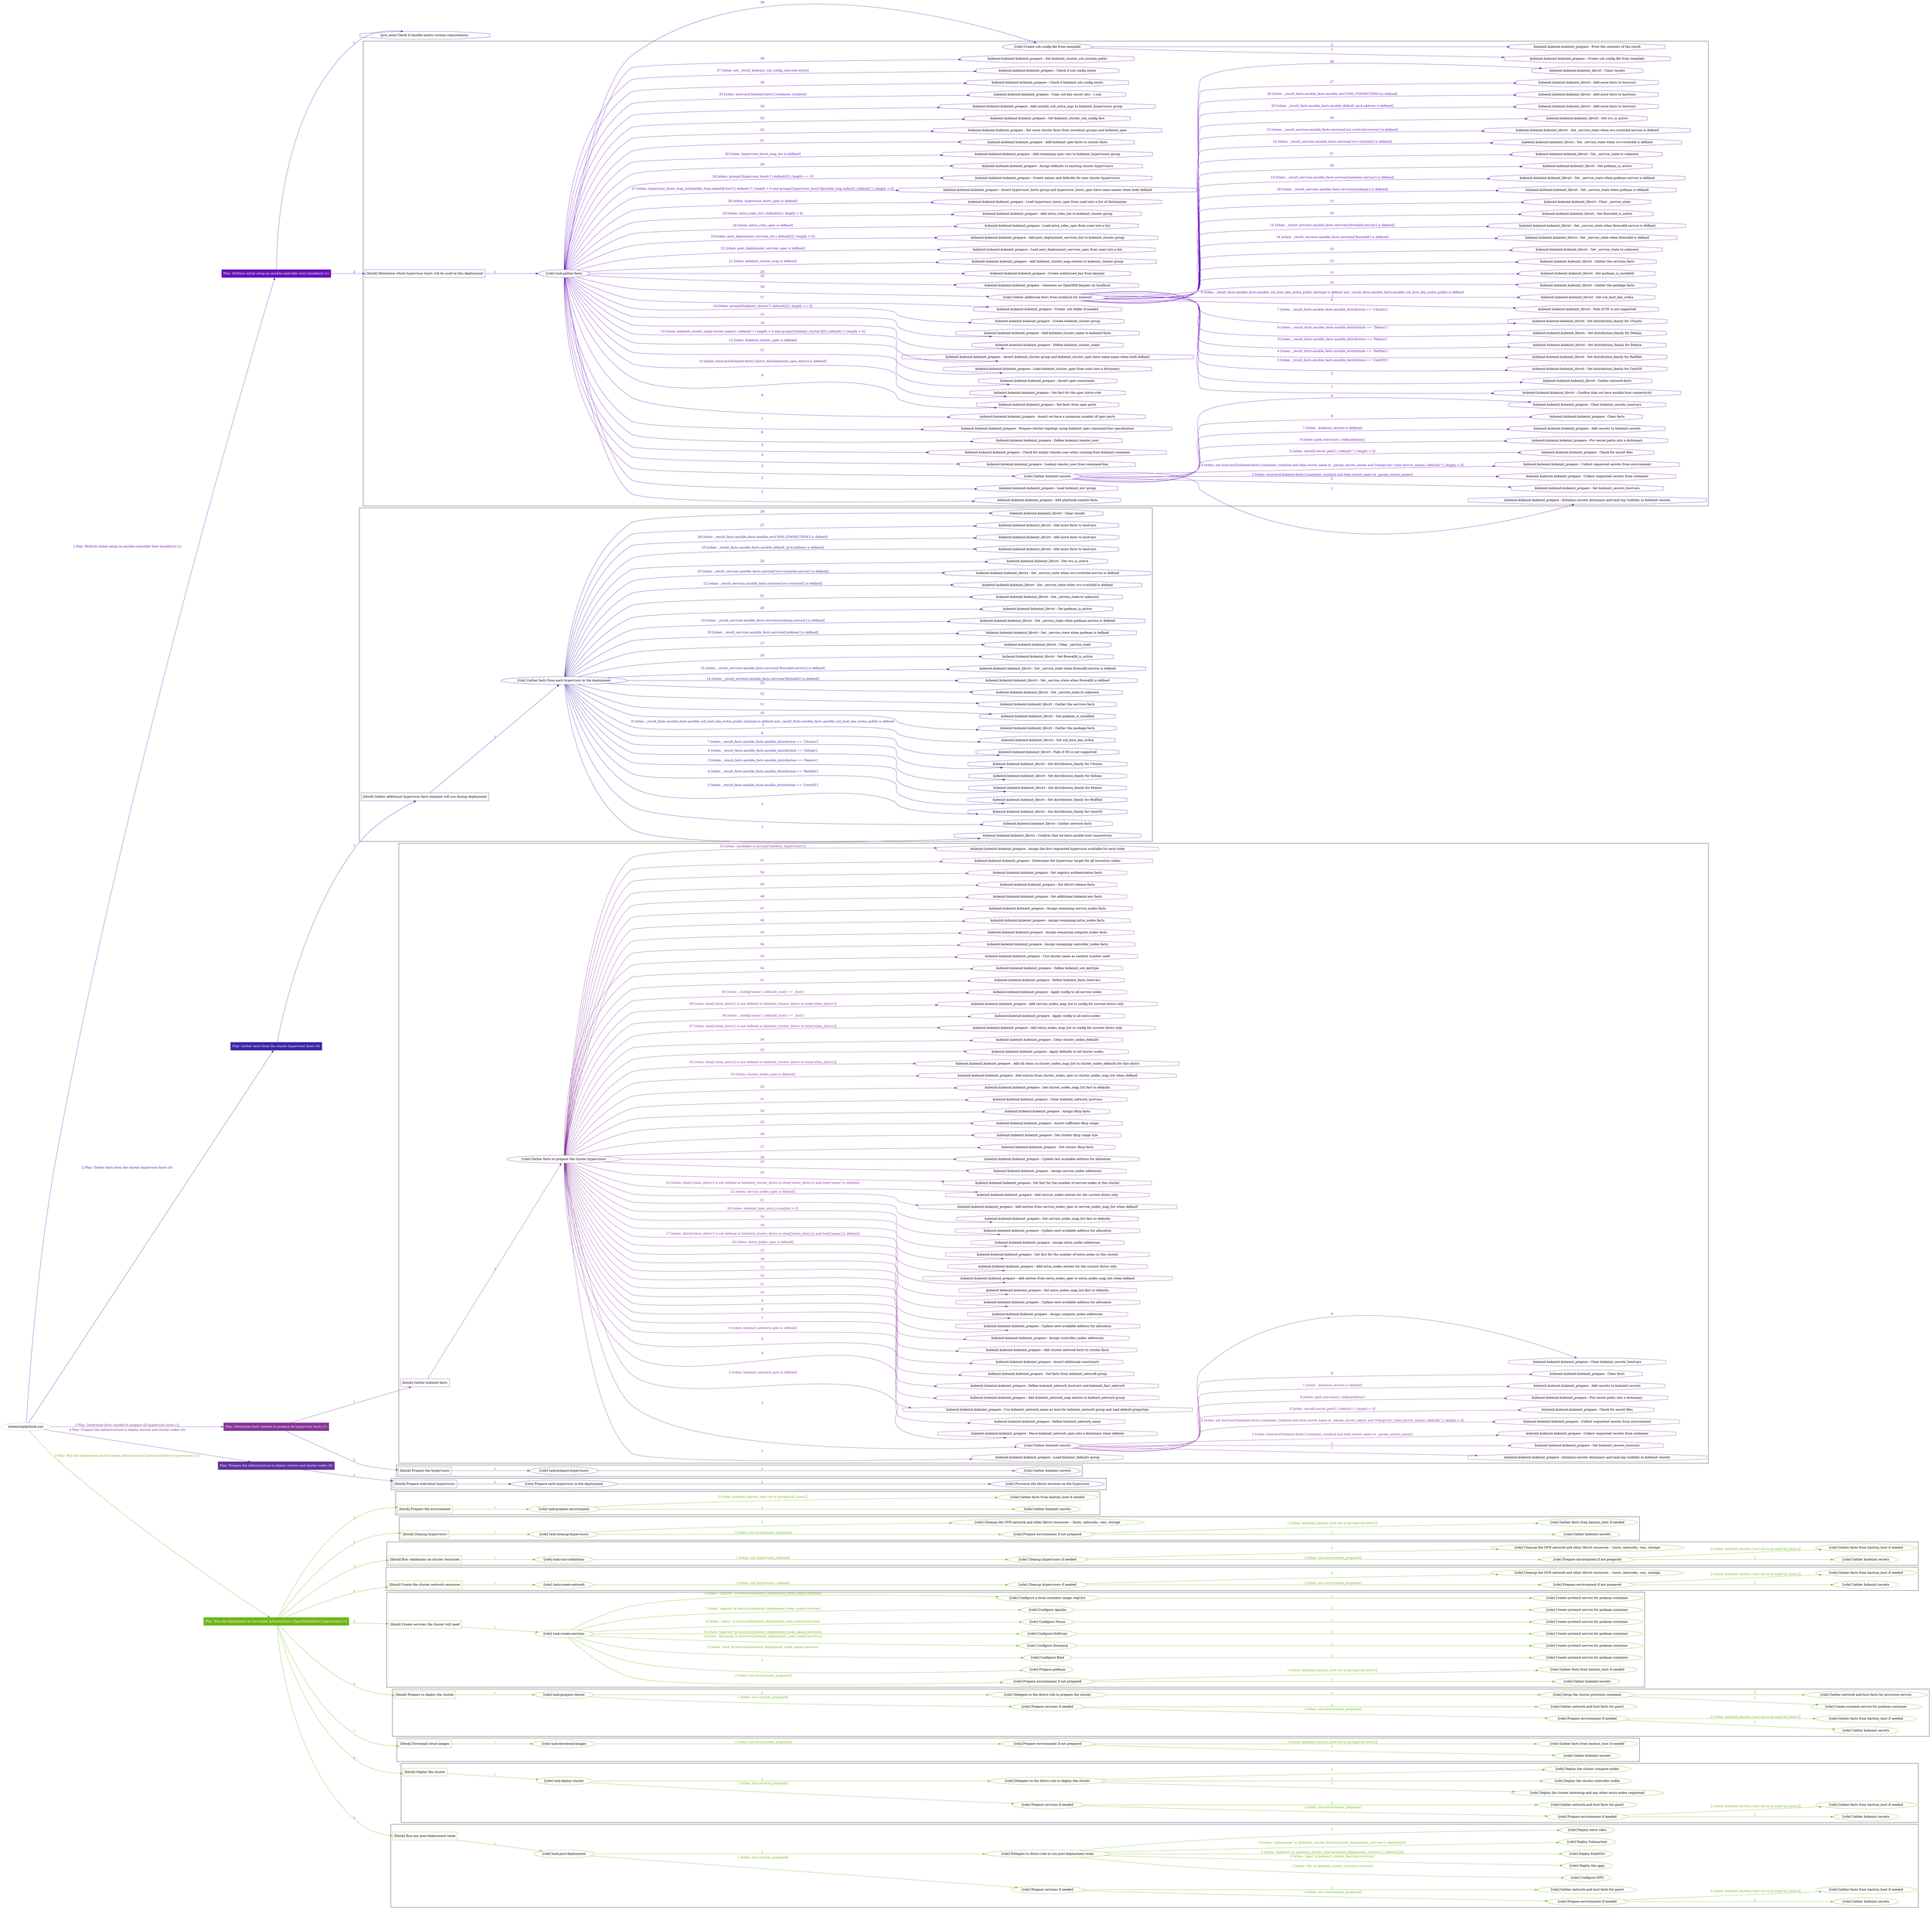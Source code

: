 digraph {
	graph [concentrate=true ordering=in rankdir=LR ratio=fill]
	edge [esep=5 sep=10]
	"kubeinit/playbook.yml" [URL="/home/runner/work/kubeinit/kubeinit/kubeinit/playbook.yml" id=playbook_309289e6 style=dotted]
	"kubeinit/playbook.yml" -> play_c17428f4 [label="1 Play: Perform initial setup on ansible-controller host (localhost) (1)" color="#6612ba" fontcolor="#6612ba" id=edge_play_c17428f4 labeltooltip="1 Play: Perform initial setup on ansible-controller host (localhost) (1)" tooltip="1 Play: Perform initial setup on ansible-controller host (localhost) (1)"]
	subgraph "Play: Perform initial setup on ansible-controller host (localhost) (1)" {
		play_c17428f4 [label="Play: Perform initial setup on ansible-controller host (localhost) (1)" URL="/home/runner/work/kubeinit/kubeinit/kubeinit/playbook.yml" color="#6612ba" fontcolor="#ffffff" id=play_c17428f4 shape=box style=filled tooltip=localhost]
		pre_task_a70c47c2 [label="[pre_task] Check if Ansible meets version requirements." URL="/home/runner/work/kubeinit/kubeinit/kubeinit/playbook.yml" color="#6612ba" id=pre_task_a70c47c2 shape=octagon tooltip="Check if Ansible meets version requirements."]
		play_c17428f4 -> pre_task_a70c47c2 [label="1 " color="#6612ba" fontcolor="#6612ba" id=edge_pre_task_a70c47c2 labeltooltip="1 " tooltip="1 "]
		play_c17428f4 -> block_1a3eba90 [label=2 color="#6612ba" fontcolor="#6612ba" id=edge_block_1a3eba90 labeltooltip=2 tooltip=2]
		subgraph cluster_block_1a3eba90 {
			block_1a3eba90 [label="[block] Determine which hypervisor hosts will be used in this deployment" URL="/home/runner/work/kubeinit/kubeinit/kubeinit/playbook.yml" color="#6612ba" id=block_1a3eba90 labeltooltip="Determine which hypervisor hosts will be used in this deployment" shape=box tooltip="Determine which hypervisor hosts will be used in this deployment"]
			block_1a3eba90 -> role_3239fef0 [label="1 " color="#6612ba" fontcolor="#6612ba" id=edge_role_3239fef0 labeltooltip="1 " tooltip="1 "]
			subgraph "task-gather-facts" {
				role_3239fef0 [label="[role] task-gather-facts" URL="/home/runner/work/kubeinit/kubeinit/kubeinit/playbook.yml" color="#6612ba" id=role_3239fef0 tooltip="task-gather-facts"]
				task_a5cbf9a8 [label="kubeinit.kubeinit.kubeinit_prepare : Add playbook context facts" URL="/home/runner/.ansible/collections/ansible_collections/kubeinit/kubeinit/roles/kubeinit_prepare/tasks/build_hypervisors_group.yml" color="#6612ba" id=task_a5cbf9a8 shape=octagon tooltip="kubeinit.kubeinit.kubeinit_prepare : Add playbook context facts"]
				role_3239fef0 -> task_a5cbf9a8 [label="1 " color="#6612ba" fontcolor="#6612ba" id=edge_task_a5cbf9a8 labeltooltip="1 " tooltip="1 "]
				task_74b7d603 [label="kubeinit.kubeinit.kubeinit_prepare : Load kubeinit_env group" URL="/home/runner/.ansible/collections/ansible_collections/kubeinit/kubeinit/roles/kubeinit_prepare/tasks/build_hypervisors_group.yml" color="#6612ba" id=task_74b7d603 shape=octagon tooltip="kubeinit.kubeinit.kubeinit_prepare : Load kubeinit_env group"]
				role_3239fef0 -> task_74b7d603 [label="2 " color="#6612ba" fontcolor="#6612ba" id=edge_task_74b7d603 labeltooltip="2 " tooltip="2 "]
				role_3239fef0 -> role_9afb6087 [label="3 " color="#6612ba" fontcolor="#6612ba" id=edge_role_9afb6087 labeltooltip="3 " tooltip="3 "]
				subgraph "Gather kubeinit secrets" {
					role_9afb6087 [label="[role] Gather kubeinit secrets" URL="/home/runner/.ansible/collections/ansible_collections/kubeinit/kubeinit/roles/kubeinit_prepare/tasks/build_hypervisors_group.yml" color="#6612ba" id=role_9afb6087 tooltip="Gather kubeinit secrets"]
					task_e22615b4 [label="kubeinit.kubeinit.kubeinit_prepare : Initialize secrets dictionary and task log visibility in kubeinit secrets" URL="/home/runner/.ansible/collections/ansible_collections/kubeinit/kubeinit/roles/kubeinit_prepare/tasks/gather_kubeinit_secrets.yml" color="#6612ba" id=task_e22615b4 shape=octagon tooltip="kubeinit.kubeinit.kubeinit_prepare : Initialize secrets dictionary and task log visibility in kubeinit secrets"]
					role_9afb6087 -> task_e22615b4 [label="1 " color="#6612ba" fontcolor="#6612ba" id=edge_task_e22615b4 labeltooltip="1 " tooltip="1 "]
					task_1fa8044c [label="kubeinit.kubeinit.kubeinit_prepare : Set kubeinit_secrets_hostvars" URL="/home/runner/.ansible/collections/ansible_collections/kubeinit/kubeinit/roles/kubeinit_prepare/tasks/gather_kubeinit_secrets.yml" color="#6612ba" id=task_1fa8044c shape=octagon tooltip="kubeinit.kubeinit.kubeinit_prepare : Set kubeinit_secrets_hostvars"]
					role_9afb6087 -> task_1fa8044c [label="2 " color="#6612ba" fontcolor="#6612ba" id=edge_task_1fa8044c labeltooltip="2 " tooltip="2 "]
					task_74b5acaa [label="kubeinit.kubeinit.kubeinit_prepare : Collect requested secrets from container" URL="/home/runner/.ansible/collections/ansible_collections/kubeinit/kubeinit/roles/kubeinit_prepare/tasks/gather_kubeinit_secrets.yml" color="#6612ba" id=task_74b5acaa shape=octagon tooltip="kubeinit.kubeinit.kubeinit_prepare : Collect requested secrets from container"]
					role_9afb6087 -> task_74b5acaa [label="3 [when: hostvars['kubeinit-facts'].container_run|bool and item.secret_name in _param_secret_names]" color="#6612ba" fontcolor="#6612ba" id=edge_task_74b5acaa labeltooltip="3 [when: hostvars['kubeinit-facts'].container_run|bool and item.secret_name in _param_secret_names]" tooltip="3 [when: hostvars['kubeinit-facts'].container_run|bool and item.secret_name in _param_secret_names]"]
					task_9b24f18f [label="kubeinit.kubeinit.kubeinit_prepare : Collect requested secrets from environment" URL="/home/runner/.ansible/collections/ansible_collections/kubeinit/kubeinit/roles/kubeinit_prepare/tasks/gather_kubeinit_secrets.yml" color="#6612ba" id=task_9b24f18f shape=octagon tooltip="kubeinit.kubeinit.kubeinit_prepare : Collect requested secrets from environment"]
					role_9afb6087 -> task_9b24f18f [label="4 [when: not hostvars['kubeinit-facts'].container_run|bool and item.secret_name in _param_secret_names and lookup('env',item.envvar_name) | default('') | length > 0]" color="#6612ba" fontcolor="#6612ba" id=edge_task_9b24f18f labeltooltip="4 [when: not hostvars['kubeinit-facts'].container_run|bool and item.secret_name in _param_secret_names and lookup('env',item.envvar_name) | default('') | length > 0]" tooltip="4 [when: not hostvars['kubeinit-facts'].container_run|bool and item.secret_name in _param_secret_names and lookup('env',item.envvar_name) | default('') | length > 0]"]
					task_cbfb2bc4 [label="kubeinit.kubeinit.kubeinit_prepare : Check for secret files" URL="/home/runner/.ansible/collections/ansible_collections/kubeinit/kubeinit/roles/kubeinit_prepare/tasks/gather_kubeinit_secrets.yml" color="#6612ba" id=task_cbfb2bc4 shape=octagon tooltip="kubeinit.kubeinit.kubeinit_prepare : Check for secret files"]
					role_9afb6087 -> task_cbfb2bc4 [label="5 [when: secret['secret_path'] | default('') | length > 0]" color="#6612ba" fontcolor="#6612ba" id=edge_task_cbfb2bc4 labeltooltip="5 [when: secret['secret_path'] | default('') | length > 0]" tooltip="5 [when: secret['secret_path'] | default('') | length > 0]"]
					task_732b19d4 [label="kubeinit.kubeinit.kubeinit_prepare : Put secret paths into a dictionary" URL="/home/runner/.ansible/collections/ansible_collections/kubeinit/kubeinit/roles/kubeinit_prepare/tasks/gather_kubeinit_secrets.yml" color="#6612ba" id=task_732b19d4 shape=octagon tooltip="kubeinit.kubeinit.kubeinit_prepare : Put secret paths into a dictionary"]
					role_9afb6087 -> task_732b19d4 [label="6 [when: path.stat.exists | default(false)]" color="#6612ba" fontcolor="#6612ba" id=edge_task_732b19d4 labeltooltip="6 [when: path.stat.exists | default(false)]" tooltip="6 [when: path.stat.exists | default(false)]"]
					task_d2e731b2 [label="kubeinit.kubeinit.kubeinit_prepare : Add secrets to kubeinit secrets" URL="/home/runner/.ansible/collections/ansible_collections/kubeinit/kubeinit/roles/kubeinit_prepare/tasks/gather_kubeinit_secrets.yml" color="#6612ba" id=task_d2e731b2 shape=octagon tooltip="kubeinit.kubeinit.kubeinit_prepare : Add secrets to kubeinit secrets"]
					role_9afb6087 -> task_d2e731b2 [label="7 [when: _kubeinit_secrets is defined]" color="#6612ba" fontcolor="#6612ba" id=edge_task_d2e731b2 labeltooltip="7 [when: _kubeinit_secrets is defined]" tooltip="7 [when: _kubeinit_secrets is defined]"]
					task_a54fab93 [label="kubeinit.kubeinit.kubeinit_prepare : Clear facts" URL="/home/runner/.ansible/collections/ansible_collections/kubeinit/kubeinit/roles/kubeinit_prepare/tasks/gather_kubeinit_secrets.yml" color="#6612ba" id=task_a54fab93 shape=octagon tooltip="kubeinit.kubeinit.kubeinit_prepare : Clear facts"]
					role_9afb6087 -> task_a54fab93 [label="8 " color="#6612ba" fontcolor="#6612ba" id=edge_task_a54fab93 labeltooltip="8 " tooltip="8 "]
					task_03dda75a [label="kubeinit.kubeinit.kubeinit_prepare : Clear kubeinit_secrets_hostvars" URL="/home/runner/.ansible/collections/ansible_collections/kubeinit/kubeinit/roles/kubeinit_prepare/tasks/gather_kubeinit_secrets.yml" color="#6612ba" id=task_03dda75a shape=octagon tooltip="kubeinit.kubeinit.kubeinit_prepare : Clear kubeinit_secrets_hostvars"]
					role_9afb6087 -> task_03dda75a [label="9 " color="#6612ba" fontcolor="#6612ba" id=edge_task_03dda75a labeltooltip="9 " tooltip="9 "]
				}
				task_b1516bde [label="kubeinit.kubeinit.kubeinit_prepare : Lookup remote_user from command-line" URL="/home/runner/.ansible/collections/ansible_collections/kubeinit/kubeinit/roles/kubeinit_prepare/tasks/build_hypervisors_group.yml" color="#6612ba" id=task_b1516bde shape=octagon tooltip="kubeinit.kubeinit.kubeinit_prepare : Lookup remote_user from command-line"]
				role_3239fef0 -> task_b1516bde [label="4 " color="#6612ba" fontcolor="#6612ba" id=edge_task_b1516bde labeltooltip="4 " tooltip="4 "]
				task_76d1fe91 [label="kubeinit.kubeinit.kubeinit_prepare : Check for empty remote user when running from kubeinit container" URL="/home/runner/.ansible/collections/ansible_collections/kubeinit/kubeinit/roles/kubeinit_prepare/tasks/build_hypervisors_group.yml" color="#6612ba" id=task_76d1fe91 shape=octagon tooltip="kubeinit.kubeinit.kubeinit_prepare : Check for empty remote user when running from kubeinit container"]
				role_3239fef0 -> task_76d1fe91 [label="5 " color="#6612ba" fontcolor="#6612ba" id=edge_task_76d1fe91 labeltooltip="5 " tooltip="5 "]
				task_f2ed4461 [label="kubeinit.kubeinit.kubeinit_prepare : Define kubeinit remote_user" URL="/home/runner/.ansible/collections/ansible_collections/kubeinit/kubeinit/roles/kubeinit_prepare/tasks/build_hypervisors_group.yml" color="#6612ba" id=task_f2ed4461 shape=octagon tooltip="kubeinit.kubeinit.kubeinit_prepare : Define kubeinit remote_user"]
				role_3239fef0 -> task_f2ed4461 [label="6 " color="#6612ba" fontcolor="#6612ba" id=edge_task_f2ed4461 labeltooltip="6 " tooltip="6 "]
				task_1b8ad3db [label="kubeinit.kubeinit.kubeinit_prepare : Prepare cluster topology using kubeinit_spec command-line specification" URL="/home/runner/.ansible/collections/ansible_collections/kubeinit/kubeinit/roles/kubeinit_prepare/tasks/build_hypervisors_group.yml" color="#6612ba" id=task_1b8ad3db shape=octagon tooltip="kubeinit.kubeinit.kubeinit_prepare : Prepare cluster topology using kubeinit_spec command-line specification"]
				role_3239fef0 -> task_1b8ad3db [label="7 " color="#6612ba" fontcolor="#6612ba" id=edge_task_1b8ad3db labeltooltip="7 " tooltip="7 "]
				task_90bf644e [label="kubeinit.kubeinit.kubeinit_prepare : Assert we have a minimum number of spec parts" URL="/home/runner/.ansible/collections/ansible_collections/kubeinit/kubeinit/roles/kubeinit_prepare/tasks/build_hypervisors_group.yml" color="#6612ba" id=task_90bf644e shape=octagon tooltip="kubeinit.kubeinit.kubeinit_prepare : Assert we have a minimum number of spec parts"]
				role_3239fef0 -> task_90bf644e [label="8 " color="#6612ba" fontcolor="#6612ba" id=edge_task_90bf644e labeltooltip="8 " tooltip="8 "]
				task_e0fb7abf [label="kubeinit.kubeinit.kubeinit_prepare : Set facts from spec parts" URL="/home/runner/.ansible/collections/ansible_collections/kubeinit/kubeinit/roles/kubeinit_prepare/tasks/build_hypervisors_group.yml" color="#6612ba" id=task_e0fb7abf shape=octagon tooltip="kubeinit.kubeinit.kubeinit_prepare : Set facts from spec parts"]
				role_3239fef0 -> task_e0fb7abf [label="9 " color="#6612ba" fontcolor="#6612ba" id=edge_task_e0fb7abf labeltooltip="9 " tooltip="9 "]
				task_ebaa63c2 [label="kubeinit.kubeinit.kubeinit_prepare : Set fact for the spec distro role" URL="/home/runner/.ansible/collections/ansible_collections/kubeinit/kubeinit/roles/kubeinit_prepare/tasks/build_hypervisors_group.yml" color="#6612ba" id=task_ebaa63c2 shape=octagon tooltip="kubeinit.kubeinit.kubeinit_prepare : Set fact for the spec distro role"]
				role_3239fef0 -> task_ebaa63c2 [label="10 [when: hostvars['kubeinit-facts'].distro_facts[kubeinit_spec_distro] is defined]" color="#6612ba" fontcolor="#6612ba" id=edge_task_ebaa63c2 labeltooltip="10 [when: hostvars['kubeinit-facts'].distro_facts[kubeinit_spec_distro] is defined]" tooltip="10 [when: hostvars['kubeinit-facts'].distro_facts[kubeinit_spec_distro] is defined]"]
				task_a74b0dde [label="kubeinit.kubeinit.kubeinit_prepare : Assert spec constraints" URL="/home/runner/.ansible/collections/ansible_collections/kubeinit/kubeinit/roles/kubeinit_prepare/tasks/build_hypervisors_group.yml" color="#6612ba" id=task_a74b0dde shape=octagon tooltip="kubeinit.kubeinit.kubeinit_prepare : Assert spec constraints"]
				role_3239fef0 -> task_a74b0dde [label="11 " color="#6612ba" fontcolor="#6612ba" id=edge_task_a74b0dde labeltooltip="11 " tooltip="11 "]
				task_abac56d7 [label="kubeinit.kubeinit.kubeinit_prepare : Load kubeinit_cluster_spec from yaml into a dictionary" URL="/home/runner/.ansible/collections/ansible_collections/kubeinit/kubeinit/roles/kubeinit_prepare/tasks/build_hypervisors_group.yml" color="#6612ba" id=task_abac56d7 shape=octagon tooltip="kubeinit.kubeinit.kubeinit_prepare : Load kubeinit_cluster_spec from yaml into a dictionary"]
				role_3239fef0 -> task_abac56d7 [label="12 [when: kubeinit_cluster_spec is defined]" color="#6612ba" fontcolor="#6612ba" id=edge_task_abac56d7 labeltooltip="12 [when: kubeinit_cluster_spec is defined]" tooltip="12 [when: kubeinit_cluster_spec is defined]"]
				task_93836c38 [label="kubeinit.kubeinit.kubeinit_prepare : Assert kubeinit_cluster group and kubeinit_cluster_spec have same name when both defined" URL="/home/runner/.ansible/collections/ansible_collections/kubeinit/kubeinit/roles/kubeinit_prepare/tasks/build_hypervisors_group.yml" color="#6612ba" id=task_93836c38 shape=octagon tooltip="kubeinit.kubeinit.kubeinit_prepare : Assert kubeinit_cluster group and kubeinit_cluster_spec have same name when both defined"]
				role_3239fef0 -> task_93836c38 [label="13 [when: kubeinit_cluster_map['cluster_name'] | default('') | length > 0 and groups['kubeinit_cluster'][0] | default('') | length > 0]" color="#6612ba" fontcolor="#6612ba" id=edge_task_93836c38 labeltooltip="13 [when: kubeinit_cluster_map['cluster_name'] | default('') | length > 0 and groups['kubeinit_cluster'][0] | default('') | length > 0]" tooltip="13 [when: kubeinit_cluster_map['cluster_name'] | default('') | length > 0 and groups['kubeinit_cluster'][0] | default('') | length > 0]"]
				task_6c7cd244 [label="kubeinit.kubeinit.kubeinit_prepare : Define kubeinit_cluster_name" URL="/home/runner/.ansible/collections/ansible_collections/kubeinit/kubeinit/roles/kubeinit_prepare/tasks/build_hypervisors_group.yml" color="#6612ba" id=task_6c7cd244 shape=octagon tooltip="kubeinit.kubeinit.kubeinit_prepare : Define kubeinit_cluster_name"]
				role_3239fef0 -> task_6c7cd244 [label="14 " color="#6612ba" fontcolor="#6612ba" id=edge_task_6c7cd244 labeltooltip="14 " tooltip="14 "]
				task_eb15c65a [label="kubeinit.kubeinit.kubeinit_prepare : Add kubeinit_cluster_name to kubeinit-facts" URL="/home/runner/.ansible/collections/ansible_collections/kubeinit/kubeinit/roles/kubeinit_prepare/tasks/build_hypervisors_group.yml" color="#6612ba" id=task_eb15c65a shape=octagon tooltip="kubeinit.kubeinit.kubeinit_prepare : Add kubeinit_cluster_name to kubeinit-facts"]
				role_3239fef0 -> task_eb15c65a [label="15 " color="#6612ba" fontcolor="#6612ba" id=edge_task_eb15c65a labeltooltip="15 " tooltip="15 "]
				task_b489b6ad [label="kubeinit.kubeinit.kubeinit_prepare : Create kubeinit_cluster group" URL="/home/runner/.ansible/collections/ansible_collections/kubeinit/kubeinit/roles/kubeinit_prepare/tasks/build_hypervisors_group.yml" color="#6612ba" id=task_b489b6ad shape=octagon tooltip="kubeinit.kubeinit.kubeinit_prepare : Create kubeinit_cluster group"]
				role_3239fef0 -> task_b489b6ad [label="16 [when: groups['kubeinit_cluster'] | default([]) | length == 0]" color="#6612ba" fontcolor="#6612ba" id=edge_task_b489b6ad labeltooltip="16 [when: groups['kubeinit_cluster'] | default([]) | length == 0]" tooltip="16 [when: groups['kubeinit_cluster'] | default([]) | length == 0]"]
				task_ea9d7ab6 [label="kubeinit.kubeinit.kubeinit_prepare : Create .ssh folder if needed" URL="/home/runner/.ansible/collections/ansible_collections/kubeinit/kubeinit/roles/kubeinit_prepare/tasks/build_hypervisors_group.yml" color="#6612ba" id=task_ea9d7ab6 shape=octagon tooltip="kubeinit.kubeinit.kubeinit_prepare : Create .ssh folder if needed"]
				role_3239fef0 -> task_ea9d7ab6 [label="17 " color="#6612ba" fontcolor="#6612ba" id=edge_task_ea9d7ab6 labeltooltip="17 " tooltip="17 "]
				role_3239fef0 -> role_c6f35fae [label="18 " color="#6612ba" fontcolor="#6612ba" id=edge_role_c6f35fae labeltooltip="18 " tooltip="18 "]
				subgraph "Gather additional facts from localhost for kubeinit" {
					role_c6f35fae [label="[role] Gather additional facts from localhost for kubeinit" URL="/home/runner/.ansible/collections/ansible_collections/kubeinit/kubeinit/roles/kubeinit_prepare/tasks/build_hypervisors_group.yml" color="#6612ba" id=role_c6f35fae tooltip="Gather additional facts from localhost for kubeinit"]
					task_1b2066bc [label="kubeinit.kubeinit.kubeinit_libvirt : Confirm that we have ansible host connectivity" URL="/home/runner/.ansible/collections/ansible_collections/kubeinit/kubeinit/roles/kubeinit_libvirt/tasks/gather_host_facts.yml" color="#6612ba" id=task_1b2066bc shape=octagon tooltip="kubeinit.kubeinit.kubeinit_libvirt : Confirm that we have ansible host connectivity"]
					role_c6f35fae -> task_1b2066bc [label="1 " color="#6612ba" fontcolor="#6612ba" id=edge_task_1b2066bc labeltooltip="1 " tooltip="1 "]
					task_2f0dabce [label="kubeinit.kubeinit.kubeinit_libvirt : Gather network facts" URL="/home/runner/.ansible/collections/ansible_collections/kubeinit/kubeinit/roles/kubeinit_libvirt/tasks/gather_host_facts.yml" color="#6612ba" id=task_2f0dabce shape=octagon tooltip="kubeinit.kubeinit.kubeinit_libvirt : Gather network facts"]
					role_c6f35fae -> task_2f0dabce [label="2 " color="#6612ba" fontcolor="#6612ba" id=edge_task_2f0dabce labeltooltip="2 " tooltip="2 "]
					task_48f4e456 [label="kubeinit.kubeinit.kubeinit_libvirt : Set distribution_family for CentOS" URL="/home/runner/.ansible/collections/ansible_collections/kubeinit/kubeinit/roles/kubeinit_libvirt/tasks/gather_host_facts.yml" color="#6612ba" id=task_48f4e456 shape=octagon tooltip="kubeinit.kubeinit.kubeinit_libvirt : Set distribution_family for CentOS"]
					role_c6f35fae -> task_48f4e456 [label="3 [when: _result_facts.ansible_facts.ansible_distribution == 'CentOS']" color="#6612ba" fontcolor="#6612ba" id=edge_task_48f4e456 labeltooltip="3 [when: _result_facts.ansible_facts.ansible_distribution == 'CentOS']" tooltip="3 [when: _result_facts.ansible_facts.ansible_distribution == 'CentOS']"]
					task_0d9efd3e [label="kubeinit.kubeinit.kubeinit_libvirt : Set distribution_family for RedHat" URL="/home/runner/.ansible/collections/ansible_collections/kubeinit/kubeinit/roles/kubeinit_libvirt/tasks/gather_host_facts.yml" color="#6612ba" id=task_0d9efd3e shape=octagon tooltip="kubeinit.kubeinit.kubeinit_libvirt : Set distribution_family for RedHat"]
					role_c6f35fae -> task_0d9efd3e [label="4 [when: _result_facts.ansible_facts.ansible_distribution == 'RedHat']" color="#6612ba" fontcolor="#6612ba" id=edge_task_0d9efd3e labeltooltip="4 [when: _result_facts.ansible_facts.ansible_distribution == 'RedHat']" tooltip="4 [when: _result_facts.ansible_facts.ansible_distribution == 'RedHat']"]
					task_007e2a3e [label="kubeinit.kubeinit.kubeinit_libvirt : Set distribution_family for Fedora" URL="/home/runner/.ansible/collections/ansible_collections/kubeinit/kubeinit/roles/kubeinit_libvirt/tasks/gather_host_facts.yml" color="#6612ba" id=task_007e2a3e shape=octagon tooltip="kubeinit.kubeinit.kubeinit_libvirt : Set distribution_family for Fedora"]
					role_c6f35fae -> task_007e2a3e [label="5 [when: _result_facts.ansible_facts.ansible_distribution == 'Fedora']" color="#6612ba" fontcolor="#6612ba" id=edge_task_007e2a3e labeltooltip="5 [when: _result_facts.ansible_facts.ansible_distribution == 'Fedora']" tooltip="5 [when: _result_facts.ansible_facts.ansible_distribution == 'Fedora']"]
					task_ca869968 [label="kubeinit.kubeinit.kubeinit_libvirt : Set distribution_family for Debian" URL="/home/runner/.ansible/collections/ansible_collections/kubeinit/kubeinit/roles/kubeinit_libvirt/tasks/gather_host_facts.yml" color="#6612ba" id=task_ca869968 shape=octagon tooltip="kubeinit.kubeinit.kubeinit_libvirt : Set distribution_family for Debian"]
					role_c6f35fae -> task_ca869968 [label="6 [when: _result_facts.ansible_facts.ansible_distribution == 'Debian']" color="#6612ba" fontcolor="#6612ba" id=edge_task_ca869968 labeltooltip="6 [when: _result_facts.ansible_facts.ansible_distribution == 'Debian']" tooltip="6 [when: _result_facts.ansible_facts.ansible_distribution == 'Debian']"]
					task_1b7757bd [label="kubeinit.kubeinit.kubeinit_libvirt : Set distribution_family for Ubuntu" URL="/home/runner/.ansible/collections/ansible_collections/kubeinit/kubeinit/roles/kubeinit_libvirt/tasks/gather_host_facts.yml" color="#6612ba" id=task_1b7757bd shape=octagon tooltip="kubeinit.kubeinit.kubeinit_libvirt : Set distribution_family for Ubuntu"]
					role_c6f35fae -> task_1b7757bd [label="7 [when: _result_facts.ansible_facts.ansible_distribution == 'Ubuntu']" color="#6612ba" fontcolor="#6612ba" id=edge_task_1b7757bd labeltooltip="7 [when: _result_facts.ansible_facts.ansible_distribution == 'Ubuntu']" tooltip="7 [when: _result_facts.ansible_facts.ansible_distribution == 'Ubuntu']"]
					task_f5fe4758 [label="kubeinit.kubeinit.kubeinit_libvirt : Fails if OS is not supported" URL="/home/runner/.ansible/collections/ansible_collections/kubeinit/kubeinit/roles/kubeinit_libvirt/tasks/gather_host_facts.yml" color="#6612ba" id=task_f5fe4758 shape=octagon tooltip="kubeinit.kubeinit.kubeinit_libvirt : Fails if OS is not supported"]
					role_c6f35fae -> task_f5fe4758 [label="8 " color="#6612ba" fontcolor="#6612ba" id=edge_task_f5fe4758 labeltooltip="8 " tooltip="8 "]
					task_9371a751 [label="kubeinit.kubeinit.kubeinit_libvirt : Set ssh_host_key_ecdsa" URL="/home/runner/.ansible/collections/ansible_collections/kubeinit/kubeinit/roles/kubeinit_libvirt/tasks/gather_host_facts.yml" color="#6612ba" id=task_9371a751 shape=octagon tooltip="kubeinit.kubeinit.kubeinit_libvirt : Set ssh_host_key_ecdsa"]
					role_c6f35fae -> task_9371a751 [label="9 [when: _result_facts.ansible_facts.ansible_ssh_host_key_ecdsa_public_keytype is defined and _result_facts.ansible_facts.ansible_ssh_host_key_ecdsa_public is defined
]" color="#6612ba" fontcolor="#6612ba" id=edge_task_9371a751 labeltooltip="9 [when: _result_facts.ansible_facts.ansible_ssh_host_key_ecdsa_public_keytype is defined and _result_facts.ansible_facts.ansible_ssh_host_key_ecdsa_public is defined
]" tooltip="9 [when: _result_facts.ansible_facts.ansible_ssh_host_key_ecdsa_public_keytype is defined and _result_facts.ansible_facts.ansible_ssh_host_key_ecdsa_public is defined
]"]
					task_90bb4bdc [label="kubeinit.kubeinit.kubeinit_libvirt : Gather the package facts" URL="/home/runner/.ansible/collections/ansible_collections/kubeinit/kubeinit/roles/kubeinit_libvirt/tasks/gather_host_facts.yml" color="#6612ba" id=task_90bb4bdc shape=octagon tooltip="kubeinit.kubeinit.kubeinit_libvirt : Gather the package facts"]
					role_c6f35fae -> task_90bb4bdc [label="10 " color="#6612ba" fontcolor="#6612ba" id=edge_task_90bb4bdc labeltooltip="10 " tooltip="10 "]
					task_435f656b [label="kubeinit.kubeinit.kubeinit_libvirt : Set podman_is_installed" URL="/home/runner/.ansible/collections/ansible_collections/kubeinit/kubeinit/roles/kubeinit_libvirt/tasks/gather_host_facts.yml" color="#6612ba" id=task_435f656b shape=octagon tooltip="kubeinit.kubeinit.kubeinit_libvirt : Set podman_is_installed"]
					role_c6f35fae -> task_435f656b [label="11 " color="#6612ba" fontcolor="#6612ba" id=edge_task_435f656b labeltooltip="11 " tooltip="11 "]
					task_ce9d7c0b [label="kubeinit.kubeinit.kubeinit_libvirt : Gather the services facts" URL="/home/runner/.ansible/collections/ansible_collections/kubeinit/kubeinit/roles/kubeinit_libvirt/tasks/gather_host_facts.yml" color="#6612ba" id=task_ce9d7c0b shape=octagon tooltip="kubeinit.kubeinit.kubeinit_libvirt : Gather the services facts"]
					role_c6f35fae -> task_ce9d7c0b [label="12 " color="#6612ba" fontcolor="#6612ba" id=edge_task_ce9d7c0b labeltooltip="12 " tooltip="12 "]
					task_d08039d0 [label="kubeinit.kubeinit.kubeinit_libvirt : Set _service_state to unknown" URL="/home/runner/.ansible/collections/ansible_collections/kubeinit/kubeinit/roles/kubeinit_libvirt/tasks/gather_host_facts.yml" color="#6612ba" id=task_d08039d0 shape=octagon tooltip="kubeinit.kubeinit.kubeinit_libvirt : Set _service_state to unknown"]
					role_c6f35fae -> task_d08039d0 [label="13 " color="#6612ba" fontcolor="#6612ba" id=edge_task_d08039d0 labeltooltip="13 " tooltip="13 "]
					task_5246f90d [label="kubeinit.kubeinit.kubeinit_libvirt : Set _service_state when firewalld is defined" URL="/home/runner/.ansible/collections/ansible_collections/kubeinit/kubeinit/roles/kubeinit_libvirt/tasks/gather_host_facts.yml" color="#6612ba" id=task_5246f90d shape=octagon tooltip="kubeinit.kubeinit.kubeinit_libvirt : Set _service_state when firewalld is defined"]
					role_c6f35fae -> task_5246f90d [label="14 [when: _result_services.ansible_facts.services['firewalld'] is defined]" color="#6612ba" fontcolor="#6612ba" id=edge_task_5246f90d labeltooltip="14 [when: _result_services.ansible_facts.services['firewalld'] is defined]" tooltip="14 [when: _result_services.ansible_facts.services['firewalld'] is defined]"]
					task_1051ced3 [label="kubeinit.kubeinit.kubeinit_libvirt : Set _service_state when firewalld.service is defined" URL="/home/runner/.ansible/collections/ansible_collections/kubeinit/kubeinit/roles/kubeinit_libvirt/tasks/gather_host_facts.yml" color="#6612ba" id=task_1051ced3 shape=octagon tooltip="kubeinit.kubeinit.kubeinit_libvirt : Set _service_state when firewalld.service is defined"]
					role_c6f35fae -> task_1051ced3 [label="15 [when: _result_services.ansible_facts.services['firewalld.service'] is defined]" color="#6612ba" fontcolor="#6612ba" id=edge_task_1051ced3 labeltooltip="15 [when: _result_services.ansible_facts.services['firewalld.service'] is defined]" tooltip="15 [when: _result_services.ansible_facts.services['firewalld.service'] is defined]"]
					task_25abbe46 [label="kubeinit.kubeinit.kubeinit_libvirt : Set firewalld_is_active" URL="/home/runner/.ansible/collections/ansible_collections/kubeinit/kubeinit/roles/kubeinit_libvirt/tasks/gather_host_facts.yml" color="#6612ba" id=task_25abbe46 shape=octagon tooltip="kubeinit.kubeinit.kubeinit_libvirt : Set firewalld_is_active"]
					role_c6f35fae -> task_25abbe46 [label="16 " color="#6612ba" fontcolor="#6612ba" id=edge_task_25abbe46 labeltooltip="16 " tooltip="16 "]
					task_048974dc [label="kubeinit.kubeinit.kubeinit_libvirt : Clear _service_state" URL="/home/runner/.ansible/collections/ansible_collections/kubeinit/kubeinit/roles/kubeinit_libvirt/tasks/gather_host_facts.yml" color="#6612ba" id=task_048974dc shape=octagon tooltip="kubeinit.kubeinit.kubeinit_libvirt : Clear _service_state"]
					role_c6f35fae -> task_048974dc [label="17 " color="#6612ba" fontcolor="#6612ba" id=edge_task_048974dc labeltooltip="17 " tooltip="17 "]
					task_934737d2 [label="kubeinit.kubeinit.kubeinit_libvirt : Set _service_state when podman is defined" URL="/home/runner/.ansible/collections/ansible_collections/kubeinit/kubeinit/roles/kubeinit_libvirt/tasks/gather_host_facts.yml" color="#6612ba" id=task_934737d2 shape=octagon tooltip="kubeinit.kubeinit.kubeinit_libvirt : Set _service_state when podman is defined"]
					role_c6f35fae -> task_934737d2 [label="18 [when: _result_services.ansible_facts.services['podman'] is defined]" color="#6612ba" fontcolor="#6612ba" id=edge_task_934737d2 labeltooltip="18 [when: _result_services.ansible_facts.services['podman'] is defined]" tooltip="18 [when: _result_services.ansible_facts.services['podman'] is defined]"]
					task_5d1c37a2 [label="kubeinit.kubeinit.kubeinit_libvirt : Set _service_state when podman.service is defined" URL="/home/runner/.ansible/collections/ansible_collections/kubeinit/kubeinit/roles/kubeinit_libvirt/tasks/gather_host_facts.yml" color="#6612ba" id=task_5d1c37a2 shape=octagon tooltip="kubeinit.kubeinit.kubeinit_libvirt : Set _service_state when podman.service is defined"]
					role_c6f35fae -> task_5d1c37a2 [label="19 [when: _result_services.ansible_facts.services['podman.service'] is defined]" color="#6612ba" fontcolor="#6612ba" id=edge_task_5d1c37a2 labeltooltip="19 [when: _result_services.ansible_facts.services['podman.service'] is defined]" tooltip="19 [when: _result_services.ansible_facts.services['podman.service'] is defined]"]
					task_5bbad249 [label="kubeinit.kubeinit.kubeinit_libvirt : Set podman_is_active" URL="/home/runner/.ansible/collections/ansible_collections/kubeinit/kubeinit/roles/kubeinit_libvirt/tasks/gather_host_facts.yml" color="#6612ba" id=task_5bbad249 shape=octagon tooltip="kubeinit.kubeinit.kubeinit_libvirt : Set podman_is_active"]
					role_c6f35fae -> task_5bbad249 [label="20 " color="#6612ba" fontcolor="#6612ba" id=edge_task_5bbad249 labeltooltip="20 " tooltip="20 "]
					task_d705deac [label="kubeinit.kubeinit.kubeinit_libvirt : Set _service_state to unknown" URL="/home/runner/.ansible/collections/ansible_collections/kubeinit/kubeinit/roles/kubeinit_libvirt/tasks/gather_host_facts.yml" color="#6612ba" id=task_d705deac shape=octagon tooltip="kubeinit.kubeinit.kubeinit_libvirt : Set _service_state to unknown"]
					role_c6f35fae -> task_d705deac [label="21 " color="#6612ba" fontcolor="#6612ba" id=edge_task_d705deac labeltooltip="21 " tooltip="21 "]
					task_b7e718da [label="kubeinit.kubeinit.kubeinit_libvirt : Set _service_state when ovs-vswitchd is defined" URL="/home/runner/.ansible/collections/ansible_collections/kubeinit/kubeinit/roles/kubeinit_libvirt/tasks/gather_host_facts.yml" color="#6612ba" id=task_b7e718da shape=octagon tooltip="kubeinit.kubeinit.kubeinit_libvirt : Set _service_state when ovs-vswitchd is defined"]
					role_c6f35fae -> task_b7e718da [label="22 [when: _result_services.ansible_facts.services['ovs-vswitchd'] is defined]" color="#6612ba" fontcolor="#6612ba" id=edge_task_b7e718da labeltooltip="22 [when: _result_services.ansible_facts.services['ovs-vswitchd'] is defined]" tooltip="22 [when: _result_services.ansible_facts.services['ovs-vswitchd'] is defined]"]
					task_bf8fa049 [label="kubeinit.kubeinit.kubeinit_libvirt : Set _service_state when ovs-vswitchd.service is defined" URL="/home/runner/.ansible/collections/ansible_collections/kubeinit/kubeinit/roles/kubeinit_libvirt/tasks/gather_host_facts.yml" color="#6612ba" id=task_bf8fa049 shape=octagon tooltip="kubeinit.kubeinit.kubeinit_libvirt : Set _service_state when ovs-vswitchd.service is defined"]
					role_c6f35fae -> task_bf8fa049 [label="23 [when: _result_services.ansible_facts.services['ovs-vswitchd.service'] is defined]" color="#6612ba" fontcolor="#6612ba" id=edge_task_bf8fa049 labeltooltip="23 [when: _result_services.ansible_facts.services['ovs-vswitchd.service'] is defined]" tooltip="23 [when: _result_services.ansible_facts.services['ovs-vswitchd.service'] is defined]"]
					task_fbf0d22f [label="kubeinit.kubeinit.kubeinit_libvirt : Set ovs_is_active" URL="/home/runner/.ansible/collections/ansible_collections/kubeinit/kubeinit/roles/kubeinit_libvirt/tasks/gather_host_facts.yml" color="#6612ba" id=task_fbf0d22f shape=octagon tooltip="kubeinit.kubeinit.kubeinit_libvirt : Set ovs_is_active"]
					role_c6f35fae -> task_fbf0d22f [label="24 " color="#6612ba" fontcolor="#6612ba" id=edge_task_fbf0d22f labeltooltip="24 " tooltip="24 "]
					task_fec2ca82 [label="kubeinit.kubeinit.kubeinit_libvirt : Add more facts to hostvars" URL="/home/runner/.ansible/collections/ansible_collections/kubeinit/kubeinit/roles/kubeinit_libvirt/tasks/gather_host_facts.yml" color="#6612ba" id=task_fec2ca82 shape=octagon tooltip="kubeinit.kubeinit.kubeinit_libvirt : Add more facts to hostvars"]
					role_c6f35fae -> task_fec2ca82 [label="25 [when: _result_facts.ansible_facts.ansible_default_ipv4.address is defined]" color="#6612ba" fontcolor="#6612ba" id=edge_task_fec2ca82 labeltooltip="25 [when: _result_facts.ansible_facts.ansible_default_ipv4.address is defined]" tooltip="25 [when: _result_facts.ansible_facts.ansible_default_ipv4.address is defined]"]
					task_2a19a638 [label="kubeinit.kubeinit.kubeinit_libvirt : Add more facts to hostvars" URL="/home/runner/.ansible/collections/ansible_collections/kubeinit/kubeinit/roles/kubeinit_libvirt/tasks/gather_host_facts.yml" color="#6612ba" id=task_2a19a638 shape=octagon tooltip="kubeinit.kubeinit.kubeinit_libvirt : Add more facts to hostvars"]
					role_c6f35fae -> task_2a19a638 [label="26 [when: _result_facts.ansible_facts.ansible_env['SSH_CONNECTION'] is defined]" color="#6612ba" fontcolor="#6612ba" id=edge_task_2a19a638 labeltooltip="26 [when: _result_facts.ansible_facts.ansible_env['SSH_CONNECTION'] is defined]" tooltip="26 [when: _result_facts.ansible_facts.ansible_env['SSH_CONNECTION'] is defined]"]
					task_f003001d [label="kubeinit.kubeinit.kubeinit_libvirt : Add more facts to hostvars" URL="/home/runner/.ansible/collections/ansible_collections/kubeinit/kubeinit/roles/kubeinit_libvirt/tasks/gather_host_facts.yml" color="#6612ba" id=task_f003001d shape=octagon tooltip="kubeinit.kubeinit.kubeinit_libvirt : Add more facts to hostvars"]
					role_c6f35fae -> task_f003001d [label="27 " color="#6612ba" fontcolor="#6612ba" id=edge_task_f003001d labeltooltip="27 " tooltip="27 "]
					task_649331c6 [label="kubeinit.kubeinit.kubeinit_libvirt : Clear results" URL="/home/runner/.ansible/collections/ansible_collections/kubeinit/kubeinit/roles/kubeinit_libvirt/tasks/gather_host_facts.yml" color="#6612ba" id=task_649331c6 shape=octagon tooltip="kubeinit.kubeinit.kubeinit_libvirt : Clear results"]
					role_c6f35fae -> task_649331c6 [label="28 " color="#6612ba" fontcolor="#6612ba" id=edge_task_649331c6 labeltooltip="28 " tooltip="28 "]
				}
				task_bcdfbfd8 [label="kubeinit.kubeinit.kubeinit_prepare : Generate an OpenSSH keypair on localhost" URL="/home/runner/.ansible/collections/ansible_collections/kubeinit/kubeinit/roles/kubeinit_prepare/tasks/build_hypervisors_group.yml" color="#6612ba" id=task_bcdfbfd8 shape=octagon tooltip="kubeinit.kubeinit.kubeinit_prepare : Generate an OpenSSH keypair on localhost"]
				role_3239fef0 -> task_bcdfbfd8 [label="19 " color="#6612ba" fontcolor="#6612ba" id=edge_task_bcdfbfd8 labeltooltip="19 " tooltip="19 "]
				task_3e3a4ecd [label="kubeinit.kubeinit.kubeinit_prepare : Create authorized_key from keypair" URL="/home/runner/.ansible/collections/ansible_collections/kubeinit/kubeinit/roles/kubeinit_prepare/tasks/build_hypervisors_group.yml" color="#6612ba" id=task_3e3a4ecd shape=octagon tooltip="kubeinit.kubeinit.kubeinit_prepare : Create authorized_key from keypair"]
				role_3239fef0 -> task_3e3a4ecd [label="20 " color="#6612ba" fontcolor="#6612ba" id=edge_task_3e3a4ecd labeltooltip="20 " tooltip="20 "]
				task_2391a856 [label="kubeinit.kubeinit.kubeinit_prepare : Add kubeinit_cluster_map entries to kubeinit_cluster group" URL="/home/runner/.ansible/collections/ansible_collections/kubeinit/kubeinit/roles/kubeinit_prepare/tasks/build_hypervisors_group.yml" color="#6612ba" id=task_2391a856 shape=octagon tooltip="kubeinit.kubeinit.kubeinit_prepare : Add kubeinit_cluster_map entries to kubeinit_cluster group"]
				role_3239fef0 -> task_2391a856 [label="21 [when: kubeinit_cluster_map is defined]" color="#6612ba" fontcolor="#6612ba" id=edge_task_2391a856 labeltooltip="21 [when: kubeinit_cluster_map is defined]" tooltip="21 [when: kubeinit_cluster_map is defined]"]
				task_b567784d [label="kubeinit.kubeinit.kubeinit_prepare : Load post_deployment_services_spec from yaml into a list" URL="/home/runner/.ansible/collections/ansible_collections/kubeinit/kubeinit/roles/kubeinit_prepare/tasks/build_hypervisors_group.yml" color="#6612ba" id=task_b567784d shape=octagon tooltip="kubeinit.kubeinit.kubeinit_prepare : Load post_deployment_services_spec from yaml into a list"]
				role_3239fef0 -> task_b567784d [label="22 [when: post_deployment_services_spec is defined]" color="#6612ba" fontcolor="#6612ba" id=edge_task_b567784d labeltooltip="22 [when: post_deployment_services_spec is defined]" tooltip="22 [when: post_deployment_services_spec is defined]"]
				task_a1b36168 [label="kubeinit.kubeinit.kubeinit_prepare : Add post_deployment_services_list to kubeinit_cluster group" URL="/home/runner/.ansible/collections/ansible_collections/kubeinit/kubeinit/roles/kubeinit_prepare/tasks/build_hypervisors_group.yml" color="#6612ba" id=task_a1b36168 shape=octagon tooltip="kubeinit.kubeinit.kubeinit_prepare : Add post_deployment_services_list to kubeinit_cluster group"]
				role_3239fef0 -> task_a1b36168 [label="23 [when: post_deployment_services_list | default([]) | length > 0]" color="#6612ba" fontcolor="#6612ba" id=edge_task_a1b36168 labeltooltip="23 [when: post_deployment_services_list | default([]) | length > 0]" tooltip="23 [when: post_deployment_services_list | default([]) | length > 0]"]
				task_bf4984c4 [label="kubeinit.kubeinit.kubeinit_prepare : Load extra_roles_spec from yaml into a list" URL="/home/runner/.ansible/collections/ansible_collections/kubeinit/kubeinit/roles/kubeinit_prepare/tasks/build_hypervisors_group.yml" color="#6612ba" id=task_bf4984c4 shape=octagon tooltip="kubeinit.kubeinit.kubeinit_prepare : Load extra_roles_spec from yaml into a list"]
				role_3239fef0 -> task_bf4984c4 [label="24 [when: extra_roles_spec is defined]" color="#6612ba" fontcolor="#6612ba" id=edge_task_bf4984c4 labeltooltip="24 [when: extra_roles_spec is defined]" tooltip="24 [when: extra_roles_spec is defined]"]
				task_a9652cc0 [label="kubeinit.kubeinit.kubeinit_prepare : Add extra_roles_list to kubeinit_cluster group" URL="/home/runner/.ansible/collections/ansible_collections/kubeinit/kubeinit/roles/kubeinit_prepare/tasks/build_hypervisors_group.yml" color="#6612ba" id=task_a9652cc0 shape=octagon tooltip="kubeinit.kubeinit.kubeinit_prepare : Add extra_roles_list to kubeinit_cluster group"]
				role_3239fef0 -> task_a9652cc0 [label="25 [when: extra_roles_list | default([]) | length > 0]" color="#6612ba" fontcolor="#6612ba" id=edge_task_a9652cc0 labeltooltip="25 [when: extra_roles_list | default([]) | length > 0]" tooltip="25 [when: extra_roles_list | default([]) | length > 0]"]
				task_b5b8825d [label="kubeinit.kubeinit.kubeinit_prepare : Load hypervisor_hosts_spec from yaml into a list of dictionaries" URL="/home/runner/.ansible/collections/ansible_collections/kubeinit/kubeinit/roles/kubeinit_prepare/tasks/build_hypervisors_group.yml" color="#6612ba" id=task_b5b8825d shape=octagon tooltip="kubeinit.kubeinit.kubeinit_prepare : Load hypervisor_hosts_spec from yaml into a list of dictionaries"]
				role_3239fef0 -> task_b5b8825d [label="26 [when: hypervisor_hosts_spec is defined]" color="#6612ba" fontcolor="#6612ba" id=edge_task_b5b8825d labeltooltip="26 [when: hypervisor_hosts_spec is defined]" tooltip="26 [when: hypervisor_hosts_spec is defined]"]
				task_5e709fcc [label="kubeinit.kubeinit.kubeinit_prepare : Assert hypervisor_hosts group and hypervisor_hosts_spec have same names when both defined" URL="/home/runner/.ansible/collections/ansible_collections/kubeinit/kubeinit/roles/kubeinit_prepare/tasks/build_hypervisors_group.yml" color="#6612ba" id=task_5e709fcc shape=octagon tooltip="kubeinit.kubeinit.kubeinit_prepare : Assert hypervisor_hosts group and hypervisor_hosts_spec have same names when both defined"]
				role_3239fef0 -> task_5e709fcc [label="27 [when: hypervisor_hosts_map_list[ansible_loop.index0]['host'] | default('') | length > 0 and groups['hypervisor_hosts'][ansible_loop.index0] | default('') | length > 0]" color="#6612ba" fontcolor="#6612ba" id=edge_task_5e709fcc labeltooltip="27 [when: hypervisor_hosts_map_list[ansible_loop.index0]['host'] | default('') | length > 0 and groups['hypervisor_hosts'][ansible_loop.index0] | default('') | length > 0]" tooltip="27 [when: hypervisor_hosts_map_list[ansible_loop.index0]['host'] | default('') | length > 0 and groups['hypervisor_hosts'][ansible_loop.index0] | default('') | length > 0]"]
				task_6749b3b4 [label="kubeinit.kubeinit.kubeinit_prepare : Create names and defaults for new cluster hypervisors" URL="/home/runner/.ansible/collections/ansible_collections/kubeinit/kubeinit/roles/kubeinit_prepare/tasks/build_hypervisors_group.yml" color="#6612ba" id=task_6749b3b4 shape=octagon tooltip="kubeinit.kubeinit.kubeinit_prepare : Create names and defaults for new cluster hypervisors"]
				role_3239fef0 -> task_6749b3b4 [label="28 [when: groups['hypervisor_hosts'] | default([]) | length == 0]" color="#6612ba" fontcolor="#6612ba" id=edge_task_6749b3b4 labeltooltip="28 [when: groups['hypervisor_hosts'] | default([]) | length == 0]" tooltip="28 [when: groups['hypervisor_hosts'] | default([]) | length == 0]"]
				task_f3ab63aa [label="kubeinit.kubeinit.kubeinit_prepare : Assign defaults to existing cluster hypervisors" URL="/home/runner/.ansible/collections/ansible_collections/kubeinit/kubeinit/roles/kubeinit_prepare/tasks/build_hypervisors_group.yml" color="#6612ba" id=task_f3ab63aa shape=octagon tooltip="kubeinit.kubeinit.kubeinit_prepare : Assign defaults to existing cluster hypervisors"]
				role_3239fef0 -> task_f3ab63aa [label="29 " color="#6612ba" fontcolor="#6612ba" id=edge_task_f3ab63aa labeltooltip="29 " tooltip="29 "]
				task_d233fcb5 [label="kubeinit.kubeinit.kubeinit_prepare : Add remaining spec vars to kubeinit_hypervisors group" URL="/home/runner/.ansible/collections/ansible_collections/kubeinit/kubeinit/roles/kubeinit_prepare/tasks/build_hypervisors_group.yml" color="#6612ba" id=task_d233fcb5 shape=octagon tooltip="kubeinit.kubeinit.kubeinit_prepare : Add remaining spec vars to kubeinit_hypervisors group"]
				role_3239fef0 -> task_d233fcb5 [label="30 [when: hypervisor_hosts_map_list is defined]" color="#6612ba" fontcolor="#6612ba" id=edge_task_d233fcb5 labeltooltip="30 [when: hypervisor_hosts_map_list is defined]" tooltip="30 [when: hypervisor_hosts_map_list is defined]"]
				task_87b95722 [label="kubeinit.kubeinit.kubeinit_prepare : Add kubeinit_spec facts to cluster facts" URL="/home/runner/.ansible/collections/ansible_collections/kubeinit/kubeinit/roles/kubeinit_prepare/tasks/build_hypervisors_group.yml" color="#6612ba" id=task_87b95722 shape=octagon tooltip="kubeinit.kubeinit.kubeinit_prepare : Add kubeinit_spec facts to cluster facts"]
				role_3239fef0 -> task_87b95722 [label="31 " color="#6612ba" fontcolor="#6612ba" id=edge_task_87b95722 labeltooltip="31 " tooltip="31 "]
				task_9e79707f [label="kubeinit.kubeinit.kubeinit_prepare : Set more cluster facts from inventory groups and kubeinit_spec" URL="/home/runner/.ansible/collections/ansible_collections/kubeinit/kubeinit/roles/kubeinit_prepare/tasks/build_hypervisors_group.yml" color="#6612ba" id=task_9e79707f shape=octagon tooltip="kubeinit.kubeinit.kubeinit_prepare : Set more cluster facts from inventory groups and kubeinit_spec"]
				role_3239fef0 -> task_9e79707f [label="32 " color="#6612ba" fontcolor="#6612ba" id=edge_task_9e79707f labeltooltip="32 " tooltip="32 "]
				task_2e2cedfd [label="kubeinit.kubeinit.kubeinit_prepare : Set kubeinit_cluster_ssh_config fact" URL="/home/runner/.ansible/collections/ansible_collections/kubeinit/kubeinit/roles/kubeinit_prepare/tasks/build_hypervisors_group.yml" color="#6612ba" id=task_2e2cedfd shape=octagon tooltip="kubeinit.kubeinit.kubeinit_prepare : Set kubeinit_cluster_ssh_config fact"]
				role_3239fef0 -> task_2e2cedfd [label="33 " color="#6612ba" fontcolor="#6612ba" id=edge_task_2e2cedfd labeltooltip="33 " tooltip="33 "]
				task_49b71b03 [label="kubeinit.kubeinit.kubeinit_prepare : Add ansible_ssh_extra_args to kubeinit_hypervisors group" URL="/home/runner/.ansible/collections/ansible_collections/kubeinit/kubeinit/roles/kubeinit_prepare/tasks/build_hypervisors_group.yml" color="#6612ba" id=task_49b71b03 shape=octagon tooltip="kubeinit.kubeinit.kubeinit_prepare : Add ansible_ssh_extra_args to kubeinit_hypervisors group"]
				role_3239fef0 -> task_49b71b03 [label="34 " color="#6612ba" fontcolor="#6612ba" id=edge_task_49b71b03 labeltooltip="34 " tooltip="34 "]
				task_79f90e5c [label="kubeinit.kubeinit.kubeinit_prepare : Copy ssh key secret into ~/.ssh" URL="/home/runner/.ansible/collections/ansible_collections/kubeinit/kubeinit/roles/kubeinit_prepare/tasks/build_hypervisors_group.yml" color="#6612ba" id=task_79f90e5c shape=octagon tooltip="kubeinit.kubeinit.kubeinit_prepare : Copy ssh key secret into ~/.ssh"]
				role_3239fef0 -> task_79f90e5c [label="35 [when: hostvars['kubeinit-facts'].container_run|bool]" color="#6612ba" fontcolor="#6612ba" id=edge_task_79f90e5c labeltooltip="35 [when: hostvars['kubeinit-facts'].container_run|bool]" tooltip="35 [when: hostvars['kubeinit-facts'].container_run|bool]"]
				task_23aa3ab8 [label="kubeinit.kubeinit.kubeinit_prepare : Check if kubeinit ssh config exists" URL="/home/runner/.ansible/collections/ansible_collections/kubeinit/kubeinit/roles/kubeinit_prepare/tasks/build_hypervisors_group.yml" color="#6612ba" id=task_23aa3ab8 shape=octagon tooltip="kubeinit.kubeinit.kubeinit_prepare : Check if kubeinit ssh config exists"]
				role_3239fef0 -> task_23aa3ab8 [label="36 " color="#6612ba" fontcolor="#6612ba" id=edge_task_23aa3ab8 labeltooltip="36 " tooltip="36 "]
				task_b9d32188 [label="kubeinit.kubeinit.kubeinit_prepare : Check if ssh config exists" URL="/home/runner/.ansible/collections/ansible_collections/kubeinit/kubeinit/roles/kubeinit_prepare/tasks/build_hypervisors_group.yml" color="#6612ba" id=task_b9d32188 shape=octagon tooltip="kubeinit.kubeinit.kubeinit_prepare : Check if ssh config exists"]
				role_3239fef0 -> task_b9d32188 [label="37 [when: not _result_kubeinit_ssh_config_stat.stat.exists]" color="#6612ba" fontcolor="#6612ba" id=edge_task_b9d32188 labeltooltip="37 [when: not _result_kubeinit_ssh_config_stat.stat.exists]" tooltip="37 [when: not _result_kubeinit_ssh_config_stat.stat.exists]"]
				task_d9c5fc03 [label="kubeinit.kubeinit.kubeinit_prepare : Set kubeinit_cluster_ssh_include_paths" URL="/home/runner/.ansible/collections/ansible_collections/kubeinit/kubeinit/roles/kubeinit_prepare/tasks/build_hypervisors_group.yml" color="#6612ba" id=task_d9c5fc03 shape=octagon tooltip="kubeinit.kubeinit.kubeinit_prepare : Set kubeinit_cluster_ssh_include_paths"]
				role_3239fef0 -> task_d9c5fc03 [label="38 " color="#6612ba" fontcolor="#6612ba" id=edge_task_d9c5fc03 labeltooltip="38 " tooltip="38 "]
				role_3239fef0 -> role_ef4cc8fd [label="39 " color="#6612ba" fontcolor="#6612ba" id=edge_role_ef4cc8fd labeltooltip="39 " tooltip="39 "]
				subgraph "Create ssh config file from template" {
					role_ef4cc8fd [label="[role] Create ssh config file from template" URL="/home/runner/.ansible/collections/ansible_collections/kubeinit/kubeinit/roles/kubeinit_prepare/tasks/build_hypervisors_group.yml" color="#6612ba" id=role_ef4cc8fd tooltip="Create ssh config file from template"]
					task_9314d41d [label="kubeinit.kubeinit.kubeinit_prepare : Create ssh config file from template" URL="/home/runner/.ansible/collections/ansible_collections/kubeinit/kubeinit/roles/kubeinit_prepare/tasks/create_host_ssh_config.yml" color="#6612ba" id=task_9314d41d shape=octagon tooltip="kubeinit.kubeinit.kubeinit_prepare : Create ssh config file from template"]
					role_ef4cc8fd -> task_9314d41d [label="1 " color="#6612ba" fontcolor="#6612ba" id=edge_task_9314d41d labeltooltip="1 " tooltip="1 "]
					task_e47117e5 [label="kubeinit.kubeinit.kubeinit_prepare : Print the contents of the result" URL="/home/runner/.ansible/collections/ansible_collections/kubeinit/kubeinit/roles/kubeinit_prepare/tasks/create_host_ssh_config.yml" color="#6612ba" id=task_e47117e5 shape=octagon tooltip="kubeinit.kubeinit.kubeinit_prepare : Print the contents of the result"]
					role_ef4cc8fd -> task_e47117e5 [label="2 " color="#6612ba" fontcolor="#6612ba" id=edge_task_e47117e5 labeltooltip="2 " tooltip="2 "]
				}
			}
		}
	}
	"kubeinit/playbook.yml" -> play_d06b91ad [label="2 Play: Gather facts from the cluster hypervisor hosts (0)" color="#3b25a7" fontcolor="#3b25a7" id=edge_play_d06b91ad labeltooltip="2 Play: Gather facts from the cluster hypervisor hosts (0)" tooltip="2 Play: Gather facts from the cluster hypervisor hosts (0)"]
	subgraph "Play: Gather facts from the cluster hypervisor hosts (0)" {
		play_d06b91ad [label="Play: Gather facts from the cluster hypervisor hosts (0)" URL="/home/runner/work/kubeinit/kubeinit/kubeinit/playbook.yml" color="#3b25a7" fontcolor="#ffffff" id=play_d06b91ad shape=box style=filled tooltip="Play: Gather facts from the cluster hypervisor hosts (0)"]
		play_d06b91ad -> block_a9576b75 [label=1 color="#3b25a7" fontcolor="#3b25a7" id=edge_block_a9576b75 labeltooltip=1 tooltip=1]
		subgraph cluster_block_a9576b75 {
			block_a9576b75 [label="[block] Gather additional hypervisor facts kubeinit will use during deployment" URL="/home/runner/work/kubeinit/kubeinit/kubeinit/playbook.yml" color="#3b25a7" id=block_a9576b75 labeltooltip="Gather additional hypervisor facts kubeinit will use during deployment" shape=box tooltip="Gather additional hypervisor facts kubeinit will use during deployment"]
			block_a9576b75 -> role_7c58749e [label="1 " color="#3b25a7" fontcolor="#3b25a7" id=edge_role_7c58749e labeltooltip="1 " tooltip="1 "]
			subgraph "Gather facts from each hypervisor in the deployment" {
				role_7c58749e [label="[role] Gather facts from each hypervisor in the deployment" URL="/home/runner/work/kubeinit/kubeinit/kubeinit/playbook.yml" color="#3b25a7" id=role_7c58749e tooltip="Gather facts from each hypervisor in the deployment"]
				task_d18ba6cf [label="kubeinit.kubeinit.kubeinit_libvirt : Confirm that we have ansible host connectivity" URL="/home/runner/.ansible/collections/ansible_collections/kubeinit/kubeinit/roles/kubeinit_libvirt/tasks/gather_host_facts.yml" color="#3b25a7" id=task_d18ba6cf shape=octagon tooltip="kubeinit.kubeinit.kubeinit_libvirt : Confirm that we have ansible host connectivity"]
				role_7c58749e -> task_d18ba6cf [label="1 " color="#3b25a7" fontcolor="#3b25a7" id=edge_task_d18ba6cf labeltooltip="1 " tooltip="1 "]
				task_6039e787 [label="kubeinit.kubeinit.kubeinit_libvirt : Gather network facts" URL="/home/runner/.ansible/collections/ansible_collections/kubeinit/kubeinit/roles/kubeinit_libvirt/tasks/gather_host_facts.yml" color="#3b25a7" id=task_6039e787 shape=octagon tooltip="kubeinit.kubeinit.kubeinit_libvirt : Gather network facts"]
				role_7c58749e -> task_6039e787 [label="2 " color="#3b25a7" fontcolor="#3b25a7" id=edge_task_6039e787 labeltooltip="2 " tooltip="2 "]
				task_e84dc692 [label="kubeinit.kubeinit.kubeinit_libvirt : Set distribution_family for CentOS" URL="/home/runner/.ansible/collections/ansible_collections/kubeinit/kubeinit/roles/kubeinit_libvirt/tasks/gather_host_facts.yml" color="#3b25a7" id=task_e84dc692 shape=octagon tooltip="kubeinit.kubeinit.kubeinit_libvirt : Set distribution_family for CentOS"]
				role_7c58749e -> task_e84dc692 [label="3 [when: _result_facts.ansible_facts.ansible_distribution == 'CentOS']" color="#3b25a7" fontcolor="#3b25a7" id=edge_task_e84dc692 labeltooltip="3 [when: _result_facts.ansible_facts.ansible_distribution == 'CentOS']" tooltip="3 [when: _result_facts.ansible_facts.ansible_distribution == 'CentOS']"]
				task_4fb25371 [label="kubeinit.kubeinit.kubeinit_libvirt : Set distribution_family for RedHat" URL="/home/runner/.ansible/collections/ansible_collections/kubeinit/kubeinit/roles/kubeinit_libvirt/tasks/gather_host_facts.yml" color="#3b25a7" id=task_4fb25371 shape=octagon tooltip="kubeinit.kubeinit.kubeinit_libvirt : Set distribution_family for RedHat"]
				role_7c58749e -> task_4fb25371 [label="4 [when: _result_facts.ansible_facts.ansible_distribution == 'RedHat']" color="#3b25a7" fontcolor="#3b25a7" id=edge_task_4fb25371 labeltooltip="4 [when: _result_facts.ansible_facts.ansible_distribution == 'RedHat']" tooltip="4 [when: _result_facts.ansible_facts.ansible_distribution == 'RedHat']"]
				task_b2c92819 [label="kubeinit.kubeinit.kubeinit_libvirt : Set distribution_family for Fedora" URL="/home/runner/.ansible/collections/ansible_collections/kubeinit/kubeinit/roles/kubeinit_libvirt/tasks/gather_host_facts.yml" color="#3b25a7" id=task_b2c92819 shape=octagon tooltip="kubeinit.kubeinit.kubeinit_libvirt : Set distribution_family for Fedora"]
				role_7c58749e -> task_b2c92819 [label="5 [when: _result_facts.ansible_facts.ansible_distribution == 'Fedora']" color="#3b25a7" fontcolor="#3b25a7" id=edge_task_b2c92819 labeltooltip="5 [when: _result_facts.ansible_facts.ansible_distribution == 'Fedora']" tooltip="5 [when: _result_facts.ansible_facts.ansible_distribution == 'Fedora']"]
				task_5df4bab5 [label="kubeinit.kubeinit.kubeinit_libvirt : Set distribution_family for Debian" URL="/home/runner/.ansible/collections/ansible_collections/kubeinit/kubeinit/roles/kubeinit_libvirt/tasks/gather_host_facts.yml" color="#3b25a7" id=task_5df4bab5 shape=octagon tooltip="kubeinit.kubeinit.kubeinit_libvirt : Set distribution_family for Debian"]
				role_7c58749e -> task_5df4bab5 [label="6 [when: _result_facts.ansible_facts.ansible_distribution == 'Debian']" color="#3b25a7" fontcolor="#3b25a7" id=edge_task_5df4bab5 labeltooltip="6 [when: _result_facts.ansible_facts.ansible_distribution == 'Debian']" tooltip="6 [when: _result_facts.ansible_facts.ansible_distribution == 'Debian']"]
				task_3afd70b2 [label="kubeinit.kubeinit.kubeinit_libvirt : Set distribution_family for Ubuntu" URL="/home/runner/.ansible/collections/ansible_collections/kubeinit/kubeinit/roles/kubeinit_libvirt/tasks/gather_host_facts.yml" color="#3b25a7" id=task_3afd70b2 shape=octagon tooltip="kubeinit.kubeinit.kubeinit_libvirt : Set distribution_family for Ubuntu"]
				role_7c58749e -> task_3afd70b2 [label="7 [when: _result_facts.ansible_facts.ansible_distribution == 'Ubuntu']" color="#3b25a7" fontcolor="#3b25a7" id=edge_task_3afd70b2 labeltooltip="7 [when: _result_facts.ansible_facts.ansible_distribution == 'Ubuntu']" tooltip="7 [when: _result_facts.ansible_facts.ansible_distribution == 'Ubuntu']"]
				task_f6c074c4 [label="kubeinit.kubeinit.kubeinit_libvirt : Fails if OS is not supported" URL="/home/runner/.ansible/collections/ansible_collections/kubeinit/kubeinit/roles/kubeinit_libvirt/tasks/gather_host_facts.yml" color="#3b25a7" id=task_f6c074c4 shape=octagon tooltip="kubeinit.kubeinit.kubeinit_libvirt : Fails if OS is not supported"]
				role_7c58749e -> task_f6c074c4 [label="8 " color="#3b25a7" fontcolor="#3b25a7" id=edge_task_f6c074c4 labeltooltip="8 " tooltip="8 "]
				task_e5b5f1a2 [label="kubeinit.kubeinit.kubeinit_libvirt : Set ssh_host_key_ecdsa" URL="/home/runner/.ansible/collections/ansible_collections/kubeinit/kubeinit/roles/kubeinit_libvirt/tasks/gather_host_facts.yml" color="#3b25a7" id=task_e5b5f1a2 shape=octagon tooltip="kubeinit.kubeinit.kubeinit_libvirt : Set ssh_host_key_ecdsa"]
				role_7c58749e -> task_e5b5f1a2 [label="9 [when: _result_facts.ansible_facts.ansible_ssh_host_key_ecdsa_public_keytype is defined and _result_facts.ansible_facts.ansible_ssh_host_key_ecdsa_public is defined
]" color="#3b25a7" fontcolor="#3b25a7" id=edge_task_e5b5f1a2 labeltooltip="9 [when: _result_facts.ansible_facts.ansible_ssh_host_key_ecdsa_public_keytype is defined and _result_facts.ansible_facts.ansible_ssh_host_key_ecdsa_public is defined
]" tooltip="9 [when: _result_facts.ansible_facts.ansible_ssh_host_key_ecdsa_public_keytype is defined and _result_facts.ansible_facts.ansible_ssh_host_key_ecdsa_public is defined
]"]
				task_f7f2bcea [label="kubeinit.kubeinit.kubeinit_libvirt : Gather the package facts" URL="/home/runner/.ansible/collections/ansible_collections/kubeinit/kubeinit/roles/kubeinit_libvirt/tasks/gather_host_facts.yml" color="#3b25a7" id=task_f7f2bcea shape=octagon tooltip="kubeinit.kubeinit.kubeinit_libvirt : Gather the package facts"]
				role_7c58749e -> task_f7f2bcea [label="10 " color="#3b25a7" fontcolor="#3b25a7" id=edge_task_f7f2bcea labeltooltip="10 " tooltip="10 "]
				task_305bc5d1 [label="kubeinit.kubeinit.kubeinit_libvirt : Set podman_is_installed" URL="/home/runner/.ansible/collections/ansible_collections/kubeinit/kubeinit/roles/kubeinit_libvirt/tasks/gather_host_facts.yml" color="#3b25a7" id=task_305bc5d1 shape=octagon tooltip="kubeinit.kubeinit.kubeinit_libvirt : Set podman_is_installed"]
				role_7c58749e -> task_305bc5d1 [label="11 " color="#3b25a7" fontcolor="#3b25a7" id=edge_task_305bc5d1 labeltooltip="11 " tooltip="11 "]
				task_046460bc [label="kubeinit.kubeinit.kubeinit_libvirt : Gather the services facts" URL="/home/runner/.ansible/collections/ansible_collections/kubeinit/kubeinit/roles/kubeinit_libvirt/tasks/gather_host_facts.yml" color="#3b25a7" id=task_046460bc shape=octagon tooltip="kubeinit.kubeinit.kubeinit_libvirt : Gather the services facts"]
				role_7c58749e -> task_046460bc [label="12 " color="#3b25a7" fontcolor="#3b25a7" id=edge_task_046460bc labeltooltip="12 " tooltip="12 "]
				task_c9de3543 [label="kubeinit.kubeinit.kubeinit_libvirt : Set _service_state to unknown" URL="/home/runner/.ansible/collections/ansible_collections/kubeinit/kubeinit/roles/kubeinit_libvirt/tasks/gather_host_facts.yml" color="#3b25a7" id=task_c9de3543 shape=octagon tooltip="kubeinit.kubeinit.kubeinit_libvirt : Set _service_state to unknown"]
				role_7c58749e -> task_c9de3543 [label="13 " color="#3b25a7" fontcolor="#3b25a7" id=edge_task_c9de3543 labeltooltip="13 " tooltip="13 "]
				task_93b22dbf [label="kubeinit.kubeinit.kubeinit_libvirt : Set _service_state when firewalld is defined" URL="/home/runner/.ansible/collections/ansible_collections/kubeinit/kubeinit/roles/kubeinit_libvirt/tasks/gather_host_facts.yml" color="#3b25a7" id=task_93b22dbf shape=octagon tooltip="kubeinit.kubeinit.kubeinit_libvirt : Set _service_state when firewalld is defined"]
				role_7c58749e -> task_93b22dbf [label="14 [when: _result_services.ansible_facts.services['firewalld'] is defined]" color="#3b25a7" fontcolor="#3b25a7" id=edge_task_93b22dbf labeltooltip="14 [when: _result_services.ansible_facts.services['firewalld'] is defined]" tooltip="14 [when: _result_services.ansible_facts.services['firewalld'] is defined]"]
				task_a3e8a719 [label="kubeinit.kubeinit.kubeinit_libvirt : Set _service_state when firewalld.service is defined" URL="/home/runner/.ansible/collections/ansible_collections/kubeinit/kubeinit/roles/kubeinit_libvirt/tasks/gather_host_facts.yml" color="#3b25a7" id=task_a3e8a719 shape=octagon tooltip="kubeinit.kubeinit.kubeinit_libvirt : Set _service_state when firewalld.service is defined"]
				role_7c58749e -> task_a3e8a719 [label="15 [when: _result_services.ansible_facts.services['firewalld.service'] is defined]" color="#3b25a7" fontcolor="#3b25a7" id=edge_task_a3e8a719 labeltooltip="15 [when: _result_services.ansible_facts.services['firewalld.service'] is defined]" tooltip="15 [when: _result_services.ansible_facts.services['firewalld.service'] is defined]"]
				task_8249b228 [label="kubeinit.kubeinit.kubeinit_libvirt : Set firewalld_is_active" URL="/home/runner/.ansible/collections/ansible_collections/kubeinit/kubeinit/roles/kubeinit_libvirt/tasks/gather_host_facts.yml" color="#3b25a7" id=task_8249b228 shape=octagon tooltip="kubeinit.kubeinit.kubeinit_libvirt : Set firewalld_is_active"]
				role_7c58749e -> task_8249b228 [label="16 " color="#3b25a7" fontcolor="#3b25a7" id=edge_task_8249b228 labeltooltip="16 " tooltip="16 "]
				task_d80a8cfc [label="kubeinit.kubeinit.kubeinit_libvirt : Clear _service_state" URL="/home/runner/.ansible/collections/ansible_collections/kubeinit/kubeinit/roles/kubeinit_libvirt/tasks/gather_host_facts.yml" color="#3b25a7" id=task_d80a8cfc shape=octagon tooltip="kubeinit.kubeinit.kubeinit_libvirt : Clear _service_state"]
				role_7c58749e -> task_d80a8cfc [label="17 " color="#3b25a7" fontcolor="#3b25a7" id=edge_task_d80a8cfc labeltooltip="17 " tooltip="17 "]
				task_536c740c [label="kubeinit.kubeinit.kubeinit_libvirt : Set _service_state when podman is defined" URL="/home/runner/.ansible/collections/ansible_collections/kubeinit/kubeinit/roles/kubeinit_libvirt/tasks/gather_host_facts.yml" color="#3b25a7" id=task_536c740c shape=octagon tooltip="kubeinit.kubeinit.kubeinit_libvirt : Set _service_state when podman is defined"]
				role_7c58749e -> task_536c740c [label="18 [when: _result_services.ansible_facts.services['podman'] is defined]" color="#3b25a7" fontcolor="#3b25a7" id=edge_task_536c740c labeltooltip="18 [when: _result_services.ansible_facts.services['podman'] is defined]" tooltip="18 [when: _result_services.ansible_facts.services['podman'] is defined]"]
				task_1257f42a [label="kubeinit.kubeinit.kubeinit_libvirt : Set _service_state when podman.service is defined" URL="/home/runner/.ansible/collections/ansible_collections/kubeinit/kubeinit/roles/kubeinit_libvirt/tasks/gather_host_facts.yml" color="#3b25a7" id=task_1257f42a shape=octagon tooltip="kubeinit.kubeinit.kubeinit_libvirt : Set _service_state when podman.service is defined"]
				role_7c58749e -> task_1257f42a [label="19 [when: _result_services.ansible_facts.services['podman.service'] is defined]" color="#3b25a7" fontcolor="#3b25a7" id=edge_task_1257f42a labeltooltip="19 [when: _result_services.ansible_facts.services['podman.service'] is defined]" tooltip="19 [when: _result_services.ansible_facts.services['podman.service'] is defined]"]
				task_3fb8d66f [label="kubeinit.kubeinit.kubeinit_libvirt : Set podman_is_active" URL="/home/runner/.ansible/collections/ansible_collections/kubeinit/kubeinit/roles/kubeinit_libvirt/tasks/gather_host_facts.yml" color="#3b25a7" id=task_3fb8d66f shape=octagon tooltip="kubeinit.kubeinit.kubeinit_libvirt : Set podman_is_active"]
				role_7c58749e -> task_3fb8d66f [label="20 " color="#3b25a7" fontcolor="#3b25a7" id=edge_task_3fb8d66f labeltooltip="20 " tooltip="20 "]
				task_ac63cadc [label="kubeinit.kubeinit.kubeinit_libvirt : Set _service_state to unknown" URL="/home/runner/.ansible/collections/ansible_collections/kubeinit/kubeinit/roles/kubeinit_libvirt/tasks/gather_host_facts.yml" color="#3b25a7" id=task_ac63cadc shape=octagon tooltip="kubeinit.kubeinit.kubeinit_libvirt : Set _service_state to unknown"]
				role_7c58749e -> task_ac63cadc [label="21 " color="#3b25a7" fontcolor="#3b25a7" id=edge_task_ac63cadc labeltooltip="21 " tooltip="21 "]
				task_8f67631b [label="kubeinit.kubeinit.kubeinit_libvirt : Set _service_state when ovs-vswitchd is defined" URL="/home/runner/.ansible/collections/ansible_collections/kubeinit/kubeinit/roles/kubeinit_libvirt/tasks/gather_host_facts.yml" color="#3b25a7" id=task_8f67631b shape=octagon tooltip="kubeinit.kubeinit.kubeinit_libvirt : Set _service_state when ovs-vswitchd is defined"]
				role_7c58749e -> task_8f67631b [label="22 [when: _result_services.ansible_facts.services['ovs-vswitchd'] is defined]" color="#3b25a7" fontcolor="#3b25a7" id=edge_task_8f67631b labeltooltip="22 [when: _result_services.ansible_facts.services['ovs-vswitchd'] is defined]" tooltip="22 [when: _result_services.ansible_facts.services['ovs-vswitchd'] is defined]"]
				task_73804f2d [label="kubeinit.kubeinit.kubeinit_libvirt : Set _service_state when ovs-vswitchd.service is defined" URL="/home/runner/.ansible/collections/ansible_collections/kubeinit/kubeinit/roles/kubeinit_libvirt/tasks/gather_host_facts.yml" color="#3b25a7" id=task_73804f2d shape=octagon tooltip="kubeinit.kubeinit.kubeinit_libvirt : Set _service_state when ovs-vswitchd.service is defined"]
				role_7c58749e -> task_73804f2d [label="23 [when: _result_services.ansible_facts.services['ovs-vswitchd.service'] is defined]" color="#3b25a7" fontcolor="#3b25a7" id=edge_task_73804f2d labeltooltip="23 [when: _result_services.ansible_facts.services['ovs-vswitchd.service'] is defined]" tooltip="23 [when: _result_services.ansible_facts.services['ovs-vswitchd.service'] is defined]"]
				task_75fd52ae [label="kubeinit.kubeinit.kubeinit_libvirt : Set ovs_is_active" URL="/home/runner/.ansible/collections/ansible_collections/kubeinit/kubeinit/roles/kubeinit_libvirt/tasks/gather_host_facts.yml" color="#3b25a7" id=task_75fd52ae shape=octagon tooltip="kubeinit.kubeinit.kubeinit_libvirt : Set ovs_is_active"]
				role_7c58749e -> task_75fd52ae [label="24 " color="#3b25a7" fontcolor="#3b25a7" id=edge_task_75fd52ae labeltooltip="24 " tooltip="24 "]
				task_d7626ebb [label="kubeinit.kubeinit.kubeinit_libvirt : Add more facts to hostvars" URL="/home/runner/.ansible/collections/ansible_collections/kubeinit/kubeinit/roles/kubeinit_libvirt/tasks/gather_host_facts.yml" color="#3b25a7" id=task_d7626ebb shape=octagon tooltip="kubeinit.kubeinit.kubeinit_libvirt : Add more facts to hostvars"]
				role_7c58749e -> task_d7626ebb [label="25 [when: _result_facts.ansible_facts.ansible_default_ipv4.address is defined]" color="#3b25a7" fontcolor="#3b25a7" id=edge_task_d7626ebb labeltooltip="25 [when: _result_facts.ansible_facts.ansible_default_ipv4.address is defined]" tooltip="25 [when: _result_facts.ansible_facts.ansible_default_ipv4.address is defined]"]
				task_fb258619 [label="kubeinit.kubeinit.kubeinit_libvirt : Add more facts to hostvars" URL="/home/runner/.ansible/collections/ansible_collections/kubeinit/kubeinit/roles/kubeinit_libvirt/tasks/gather_host_facts.yml" color="#3b25a7" id=task_fb258619 shape=octagon tooltip="kubeinit.kubeinit.kubeinit_libvirt : Add more facts to hostvars"]
				role_7c58749e -> task_fb258619 [label="26 [when: _result_facts.ansible_facts.ansible_env['SSH_CONNECTION'] is defined]" color="#3b25a7" fontcolor="#3b25a7" id=edge_task_fb258619 labeltooltip="26 [when: _result_facts.ansible_facts.ansible_env['SSH_CONNECTION'] is defined]" tooltip="26 [when: _result_facts.ansible_facts.ansible_env['SSH_CONNECTION'] is defined]"]
				task_3f5f6c39 [label="kubeinit.kubeinit.kubeinit_libvirt : Add more facts to hostvars" URL="/home/runner/.ansible/collections/ansible_collections/kubeinit/kubeinit/roles/kubeinit_libvirt/tasks/gather_host_facts.yml" color="#3b25a7" id=task_3f5f6c39 shape=octagon tooltip="kubeinit.kubeinit.kubeinit_libvirt : Add more facts to hostvars"]
				role_7c58749e -> task_3f5f6c39 [label="27 " color="#3b25a7" fontcolor="#3b25a7" id=edge_task_3f5f6c39 labeltooltip="27 " tooltip="27 "]
				task_b73c9954 [label="kubeinit.kubeinit.kubeinit_libvirt : Clear results" URL="/home/runner/.ansible/collections/ansible_collections/kubeinit/kubeinit/roles/kubeinit_libvirt/tasks/gather_host_facts.yml" color="#3b25a7" id=task_b73c9954 shape=octagon tooltip="kubeinit.kubeinit.kubeinit_libvirt : Clear results"]
				role_7c58749e -> task_b73c9954 [label="28 " color="#3b25a7" fontcolor="#3b25a7" id=edge_task_b73c9954 labeltooltip="28 " tooltip="28 "]
			}
		}
	}
	"kubeinit/playbook.yml" -> play_23639fbf [label="3 Play: Determine facts needed to prepare all hypervisor hosts (1)" color="#873498" fontcolor="#873498" id=edge_play_23639fbf labeltooltip="3 Play: Determine facts needed to prepare all hypervisor hosts (1)" tooltip="3 Play: Determine facts needed to prepare all hypervisor hosts (1)"]
	subgraph "Play: Determine facts needed to prepare all hypervisor hosts (1)" {
		play_23639fbf [label="Play: Determine facts needed to prepare all hypervisor hosts (1)" URL="/home/runner/work/kubeinit/kubeinit/kubeinit/playbook.yml" color="#873498" fontcolor="#ffffff" id=play_23639fbf shape=box style=filled tooltip=localhost]
		play_23639fbf -> block_f7c8dc43 [label=1 color="#873498" fontcolor="#873498" id=edge_block_f7c8dc43 labeltooltip=1 tooltip=1]
		subgraph cluster_block_f7c8dc43 {
			block_f7c8dc43 [label="[block] Gather kubeinit facts" URL="/home/runner/work/kubeinit/kubeinit/kubeinit/playbook.yml" color="#873498" id=block_f7c8dc43 labeltooltip="Gather kubeinit facts" shape=box tooltip="Gather kubeinit facts"]
			block_f7c8dc43 -> role_28541af5 [label="1 " color="#873498" fontcolor="#873498" id=edge_role_28541af5 labeltooltip="1 " tooltip="1 "]
			subgraph "Gather facts to prepare the cluster hypervisors" {
				role_28541af5 [label="[role] Gather facts to prepare the cluster hypervisors" URL="/home/runner/work/kubeinit/kubeinit/kubeinit/playbook.yml" color="#873498" id=role_28541af5 tooltip="Gather facts to prepare the cluster hypervisors"]
				task_272b1b26 [label="kubeinit.kubeinit.kubeinit_prepare : Load kubeinit_defaults group" URL="/home/runner/.ansible/collections/ansible_collections/kubeinit/kubeinit/roles/kubeinit_prepare/tasks/gather_kubeinit_facts.yml" color="#873498" id=task_272b1b26 shape=octagon tooltip="kubeinit.kubeinit.kubeinit_prepare : Load kubeinit_defaults group"]
				role_28541af5 -> task_272b1b26 [label="1 " color="#873498" fontcolor="#873498" id=edge_task_272b1b26 labeltooltip="1 " tooltip="1 "]
				role_28541af5 -> role_917ad7e2 [label="2 " color="#873498" fontcolor="#873498" id=edge_role_917ad7e2 labeltooltip="2 " tooltip="2 "]
				subgraph "Gather kubeinit secrets" {
					role_917ad7e2 [label="[role] Gather kubeinit secrets" URL="/home/runner/.ansible/collections/ansible_collections/kubeinit/kubeinit/roles/kubeinit_prepare/tasks/gather_kubeinit_facts.yml" color="#873498" id=role_917ad7e2 tooltip="Gather kubeinit secrets"]
					task_387c6e8b [label="kubeinit.kubeinit.kubeinit_prepare : Initialize secrets dictionary and task log visibility in kubeinit secrets" URL="/home/runner/.ansible/collections/ansible_collections/kubeinit/kubeinit/roles/kubeinit_prepare/tasks/gather_kubeinit_secrets.yml" color="#873498" id=task_387c6e8b shape=octagon tooltip="kubeinit.kubeinit.kubeinit_prepare : Initialize secrets dictionary and task log visibility in kubeinit secrets"]
					role_917ad7e2 -> task_387c6e8b [label="1 " color="#873498" fontcolor="#873498" id=edge_task_387c6e8b labeltooltip="1 " tooltip="1 "]
					task_2ea5363f [label="kubeinit.kubeinit.kubeinit_prepare : Set kubeinit_secrets_hostvars" URL="/home/runner/.ansible/collections/ansible_collections/kubeinit/kubeinit/roles/kubeinit_prepare/tasks/gather_kubeinit_secrets.yml" color="#873498" id=task_2ea5363f shape=octagon tooltip="kubeinit.kubeinit.kubeinit_prepare : Set kubeinit_secrets_hostvars"]
					role_917ad7e2 -> task_2ea5363f [label="2 " color="#873498" fontcolor="#873498" id=edge_task_2ea5363f labeltooltip="2 " tooltip="2 "]
					task_a1f1e247 [label="kubeinit.kubeinit.kubeinit_prepare : Collect requested secrets from container" URL="/home/runner/.ansible/collections/ansible_collections/kubeinit/kubeinit/roles/kubeinit_prepare/tasks/gather_kubeinit_secrets.yml" color="#873498" id=task_a1f1e247 shape=octagon tooltip="kubeinit.kubeinit.kubeinit_prepare : Collect requested secrets from container"]
					role_917ad7e2 -> task_a1f1e247 [label="3 [when: hostvars['kubeinit-facts'].container_run|bool and item.secret_name in _param_secret_names]" color="#873498" fontcolor="#873498" id=edge_task_a1f1e247 labeltooltip="3 [when: hostvars['kubeinit-facts'].container_run|bool and item.secret_name in _param_secret_names]" tooltip="3 [when: hostvars['kubeinit-facts'].container_run|bool and item.secret_name in _param_secret_names]"]
					task_c5b94d9e [label="kubeinit.kubeinit.kubeinit_prepare : Collect requested secrets from environment" URL="/home/runner/.ansible/collections/ansible_collections/kubeinit/kubeinit/roles/kubeinit_prepare/tasks/gather_kubeinit_secrets.yml" color="#873498" id=task_c5b94d9e shape=octagon tooltip="kubeinit.kubeinit.kubeinit_prepare : Collect requested secrets from environment"]
					role_917ad7e2 -> task_c5b94d9e [label="4 [when: not hostvars['kubeinit-facts'].container_run|bool and item.secret_name in _param_secret_names and lookup('env',item.envvar_name) | default('') | length > 0]" color="#873498" fontcolor="#873498" id=edge_task_c5b94d9e labeltooltip="4 [when: not hostvars['kubeinit-facts'].container_run|bool and item.secret_name in _param_secret_names and lookup('env',item.envvar_name) | default('') | length > 0]" tooltip="4 [when: not hostvars['kubeinit-facts'].container_run|bool and item.secret_name in _param_secret_names and lookup('env',item.envvar_name) | default('') | length > 0]"]
					task_b5ece5c1 [label="kubeinit.kubeinit.kubeinit_prepare : Check for secret files" URL="/home/runner/.ansible/collections/ansible_collections/kubeinit/kubeinit/roles/kubeinit_prepare/tasks/gather_kubeinit_secrets.yml" color="#873498" id=task_b5ece5c1 shape=octagon tooltip="kubeinit.kubeinit.kubeinit_prepare : Check for secret files"]
					role_917ad7e2 -> task_b5ece5c1 [label="5 [when: secret['secret_path'] | default('') | length > 0]" color="#873498" fontcolor="#873498" id=edge_task_b5ece5c1 labeltooltip="5 [when: secret['secret_path'] | default('') | length > 0]" tooltip="5 [when: secret['secret_path'] | default('') | length > 0]"]
					task_b49f10e1 [label="kubeinit.kubeinit.kubeinit_prepare : Put secret paths into a dictionary" URL="/home/runner/.ansible/collections/ansible_collections/kubeinit/kubeinit/roles/kubeinit_prepare/tasks/gather_kubeinit_secrets.yml" color="#873498" id=task_b49f10e1 shape=octagon tooltip="kubeinit.kubeinit.kubeinit_prepare : Put secret paths into a dictionary"]
					role_917ad7e2 -> task_b49f10e1 [label="6 [when: path.stat.exists | default(false)]" color="#873498" fontcolor="#873498" id=edge_task_b49f10e1 labeltooltip="6 [when: path.stat.exists | default(false)]" tooltip="6 [when: path.stat.exists | default(false)]"]
					task_44416f6e [label="kubeinit.kubeinit.kubeinit_prepare : Add secrets to kubeinit secrets" URL="/home/runner/.ansible/collections/ansible_collections/kubeinit/kubeinit/roles/kubeinit_prepare/tasks/gather_kubeinit_secrets.yml" color="#873498" id=task_44416f6e shape=octagon tooltip="kubeinit.kubeinit.kubeinit_prepare : Add secrets to kubeinit secrets"]
					role_917ad7e2 -> task_44416f6e [label="7 [when: _kubeinit_secrets is defined]" color="#873498" fontcolor="#873498" id=edge_task_44416f6e labeltooltip="7 [when: _kubeinit_secrets is defined]" tooltip="7 [when: _kubeinit_secrets is defined]"]
					task_4b2ed15e [label="kubeinit.kubeinit.kubeinit_prepare : Clear facts" URL="/home/runner/.ansible/collections/ansible_collections/kubeinit/kubeinit/roles/kubeinit_prepare/tasks/gather_kubeinit_secrets.yml" color="#873498" id=task_4b2ed15e shape=octagon tooltip="kubeinit.kubeinit.kubeinit_prepare : Clear facts"]
					role_917ad7e2 -> task_4b2ed15e [label="8 " color="#873498" fontcolor="#873498" id=edge_task_4b2ed15e labeltooltip="8 " tooltip="8 "]
					task_d28aa0cf [label="kubeinit.kubeinit.kubeinit_prepare : Clear kubeinit_secrets_hostvars" URL="/home/runner/.ansible/collections/ansible_collections/kubeinit/kubeinit/roles/kubeinit_prepare/tasks/gather_kubeinit_secrets.yml" color="#873498" id=task_d28aa0cf shape=octagon tooltip="kubeinit.kubeinit.kubeinit_prepare : Clear kubeinit_secrets_hostvars"]
					role_917ad7e2 -> task_d28aa0cf [label="9 " color="#873498" fontcolor="#873498" id=edge_task_d28aa0cf labeltooltip="9 " tooltip="9 "]
				}
				task_f53fad8e [label="kubeinit.kubeinit.kubeinit_prepare : Parse kubeinit_network_spec into a dictionary when defined" URL="/home/runner/.ansible/collections/ansible_collections/kubeinit/kubeinit/roles/kubeinit_prepare/tasks/gather_kubeinit_facts.yml" color="#873498" id=task_f53fad8e shape=octagon tooltip="kubeinit.kubeinit.kubeinit_prepare : Parse kubeinit_network_spec into a dictionary when defined"]
				role_28541af5 -> task_f53fad8e [label="3 [when: kubeinit_network_spec is defined]" color="#873498" fontcolor="#873498" id=edge_task_f53fad8e labeltooltip="3 [when: kubeinit_network_spec is defined]" tooltip="3 [when: kubeinit_network_spec is defined]"]
				task_05030bbc [label="kubeinit.kubeinit.kubeinit_prepare : Define kubeinit_network_name" URL="/home/runner/.ansible/collections/ansible_collections/kubeinit/kubeinit/roles/kubeinit_prepare/tasks/gather_kubeinit_facts.yml" color="#873498" id=task_05030bbc shape=octagon tooltip="kubeinit.kubeinit.kubeinit_prepare : Define kubeinit_network_name"]
				role_28541af5 -> task_05030bbc [label="4 " color="#873498" fontcolor="#873498" id=edge_task_05030bbc labeltooltip="4 " tooltip="4 "]
				task_ec8d0f10 [label="kubeinit.kubeinit.kubeinit_prepare : Use kubeinit_network_name as host for kubeinit_network group and load default properties" URL="/home/runner/.ansible/collections/ansible_collections/kubeinit/kubeinit/roles/kubeinit_prepare/tasks/gather_kubeinit_facts.yml" color="#873498" id=task_ec8d0f10 shape=octagon tooltip="kubeinit.kubeinit.kubeinit_prepare : Use kubeinit_network_name as host for kubeinit_network group and load default properties"]
				role_28541af5 -> task_ec8d0f10 [label="5 " color="#873498" fontcolor="#873498" id=edge_task_ec8d0f10 labeltooltip="5 " tooltip="5 "]
				task_f8727c60 [label="kubeinit.kubeinit.kubeinit_prepare : Add kubeinit_network_map entries to kubeint_network group" URL="/home/runner/.ansible/collections/ansible_collections/kubeinit/kubeinit/roles/kubeinit_prepare/tasks/gather_kubeinit_facts.yml" color="#873498" id=task_f8727c60 shape=octagon tooltip="kubeinit.kubeinit.kubeinit_prepare : Add kubeinit_network_map entries to kubeint_network group"]
				role_28541af5 -> task_f8727c60 [label="6 [when: kubeinit_network_spec is defined]" color="#873498" fontcolor="#873498" id=edge_task_f8727c60 labeltooltip="6 [when: kubeinit_network_spec is defined]" tooltip="6 [when: kubeinit_network_spec is defined]"]
				task_b5ac1738 [label="kubeinit.kubeinit.kubeinit_prepare : Define kubeinit_network_hostvars and kubeinit_fact_natwork" URL="/home/runner/.ansible/collections/ansible_collections/kubeinit/kubeinit/roles/kubeinit_prepare/tasks/gather_kubeinit_facts.yml" color="#873498" id=task_b5ac1738 shape=octagon tooltip="kubeinit.kubeinit.kubeinit_prepare : Define kubeinit_network_hostvars and kubeinit_fact_natwork"]
				role_28541af5 -> task_b5ac1738 [label="7 " color="#873498" fontcolor="#873498" id=edge_task_b5ac1738 labeltooltip="7 " tooltip="7 "]
				task_1124a2f4 [label="kubeinit.kubeinit.kubeinit_prepare : Set facts from kubeinit_network group" URL="/home/runner/.ansible/collections/ansible_collections/kubeinit/kubeinit/roles/kubeinit_prepare/tasks/gather_kubeinit_facts.yml" color="#873498" id=task_1124a2f4 shape=octagon tooltip="kubeinit.kubeinit.kubeinit_prepare : Set facts from kubeinit_network group"]
				role_28541af5 -> task_1124a2f4 [label="8 " color="#873498" fontcolor="#873498" id=edge_task_1124a2f4 labeltooltip="8 " tooltip="8 "]
				task_410344ce [label="kubeinit.kubeinit.kubeinit_prepare : Assert additional constraints" URL="/home/runner/.ansible/collections/ansible_collections/kubeinit/kubeinit/roles/kubeinit_prepare/tasks/gather_kubeinit_facts.yml" color="#873498" id=task_410344ce shape=octagon tooltip="kubeinit.kubeinit.kubeinit_prepare : Assert additional constraints"]
				role_28541af5 -> task_410344ce [label="9 " color="#873498" fontcolor="#873498" id=edge_task_410344ce labeltooltip="9 " tooltip="9 "]
				task_de35ffa1 [label="kubeinit.kubeinit.kubeinit_prepare : Add cluster network facts to cluster facts" URL="/home/runner/.ansible/collections/ansible_collections/kubeinit/kubeinit/roles/kubeinit_prepare/tasks/gather_kubeinit_facts.yml" color="#873498" id=task_de35ffa1 shape=octagon tooltip="kubeinit.kubeinit.kubeinit_prepare : Add cluster network facts to cluster facts"]
				role_28541af5 -> task_de35ffa1 [label="10 " color="#873498" fontcolor="#873498" id=edge_task_de35ffa1 labeltooltip="10 " tooltip="10 "]
				task_8c3b1cfe [label="kubeinit.kubeinit.kubeinit_prepare : Assign controller_nodes addresses" URL="/home/runner/.ansible/collections/ansible_collections/kubeinit/kubeinit/roles/kubeinit_prepare/tasks/gather_kubeinit_facts.yml" color="#873498" id=task_8c3b1cfe shape=octagon tooltip="kubeinit.kubeinit.kubeinit_prepare : Assign controller_nodes addresses"]
				role_28541af5 -> task_8c3b1cfe [label="11 " color="#873498" fontcolor="#873498" id=edge_task_8c3b1cfe labeltooltip="11 " tooltip="11 "]
				task_72b102b8 [label="kubeinit.kubeinit.kubeinit_prepare : Update next available address for allocation" URL="/home/runner/.ansible/collections/ansible_collections/kubeinit/kubeinit/roles/kubeinit_prepare/tasks/gather_kubeinit_facts.yml" color="#873498" id=task_72b102b8 shape=octagon tooltip="kubeinit.kubeinit.kubeinit_prepare : Update next available address for allocation"]
				role_28541af5 -> task_72b102b8 [label="12 " color="#873498" fontcolor="#873498" id=edge_task_72b102b8 labeltooltip="12 " tooltip="12 "]
				task_5ea74730 [label="kubeinit.kubeinit.kubeinit_prepare : Assign compute_nodes addresses" URL="/home/runner/.ansible/collections/ansible_collections/kubeinit/kubeinit/roles/kubeinit_prepare/tasks/gather_kubeinit_facts.yml" color="#873498" id=task_5ea74730 shape=octagon tooltip="kubeinit.kubeinit.kubeinit_prepare : Assign compute_nodes addresses"]
				role_28541af5 -> task_5ea74730 [label="13 " color="#873498" fontcolor="#873498" id=edge_task_5ea74730 labeltooltip="13 " tooltip="13 "]
				task_a4a2890e [label="kubeinit.kubeinit.kubeinit_prepare : Update next available address for allocation" URL="/home/runner/.ansible/collections/ansible_collections/kubeinit/kubeinit/roles/kubeinit_prepare/tasks/gather_kubeinit_facts.yml" color="#873498" id=task_a4a2890e shape=octagon tooltip="kubeinit.kubeinit.kubeinit_prepare : Update next available address for allocation"]
				role_28541af5 -> task_a4a2890e [label="14 " color="#873498" fontcolor="#873498" id=edge_task_a4a2890e labeltooltip="14 " tooltip="14 "]
				task_a79c8098 [label="kubeinit.kubeinit.kubeinit_prepare : Set extra_nodes_map_list fact to defaults" URL="/home/runner/.ansible/collections/ansible_collections/kubeinit/kubeinit/roles/kubeinit_prepare/tasks/gather_kubeinit_facts.yml" color="#873498" id=task_a79c8098 shape=octagon tooltip="kubeinit.kubeinit.kubeinit_prepare : Set extra_nodes_map_list fact to defaults"]
				role_28541af5 -> task_a79c8098 [label="15 " color="#873498" fontcolor="#873498" id=edge_task_a79c8098 labeltooltip="15 " tooltip="15 "]
				task_0d756c70 [label="kubeinit.kubeinit.kubeinit_prepare : Add entries from extra_nodes_spec to extra_nodes_map_list when defined" URL="/home/runner/.ansible/collections/ansible_collections/kubeinit/kubeinit/roles/kubeinit_prepare/tasks/gather_kubeinit_facts.yml" color="#873498" id=task_0d756c70 shape=octagon tooltip="kubeinit.kubeinit.kubeinit_prepare : Add entries from extra_nodes_spec to extra_nodes_map_list when defined"]
				role_28541af5 -> task_0d756c70 [label="16 [when: extra_nodes_spec is defined]" color="#873498" fontcolor="#873498" id=edge_task_0d756c70 labeltooltip="16 [when: extra_nodes_spec is defined]" tooltip="16 [when: extra_nodes_spec is defined]"]
				task_a02275b8 [label="kubeinit.kubeinit.kubeinit_prepare : Add extra_nodes entries for the current distro only" URL="/home/runner/.ansible/collections/ansible_collections/kubeinit/kubeinit/roles/kubeinit_prepare/tasks/gather_kubeinit_facts.yml" color="#873498" id=task_a02275b8 shape=octagon tooltip="kubeinit.kubeinit.kubeinit_prepare : Add extra_nodes entries for the current distro only"]
				role_28541af5 -> task_a02275b8 [label="17 [when: (item['when_distro'] is not defined or kubeinit_cluster_distro in item['when_distro']) and item['name'] is defined]" color="#873498" fontcolor="#873498" id=edge_task_a02275b8 labeltooltip="17 [when: (item['when_distro'] is not defined or kubeinit_cluster_distro in item['when_distro']) and item['name'] is defined]" tooltip="17 [when: (item['when_distro'] is not defined or kubeinit_cluster_distro in item['when_distro']) and item['name'] is defined]"]
				task_482de52d [label="kubeinit.kubeinit.kubeinit_prepare : Set fact for the number of extra nodes in this cluster" URL="/home/runner/.ansible/collections/ansible_collections/kubeinit/kubeinit/roles/kubeinit_prepare/tasks/gather_kubeinit_facts.yml" color="#873498" id=task_482de52d shape=octagon tooltip="kubeinit.kubeinit.kubeinit_prepare : Set fact for the number of extra nodes in this cluster"]
				role_28541af5 -> task_482de52d [label="18 " color="#873498" fontcolor="#873498" id=edge_task_482de52d labeltooltip="18 " tooltip="18 "]
				task_07359634 [label="kubeinit.kubeinit.kubeinit_prepare : Assign extra_nodes addresses" URL="/home/runner/.ansible/collections/ansible_collections/kubeinit/kubeinit/roles/kubeinit_prepare/tasks/gather_kubeinit_facts.yml" color="#873498" id=task_07359634 shape=octagon tooltip="kubeinit.kubeinit.kubeinit_prepare : Assign extra_nodes addresses"]
				role_28541af5 -> task_07359634 [label="19 " color="#873498" fontcolor="#873498" id=edge_task_07359634 labeltooltip="19 " tooltip="19 "]
				task_6c34484d [label="kubeinit.kubeinit.kubeinit_prepare : Update next available address for allocation" URL="/home/runner/.ansible/collections/ansible_collections/kubeinit/kubeinit/roles/kubeinit_prepare/tasks/gather_kubeinit_facts.yml" color="#873498" id=task_6c34484d shape=octagon tooltip="kubeinit.kubeinit.kubeinit_prepare : Update next available address for allocation"]
				role_28541af5 -> task_6c34484d [label="20 [when: kubeinit_spec_extra_count|int > 0]" color="#873498" fontcolor="#873498" id=edge_task_6c34484d labeltooltip="20 [when: kubeinit_spec_extra_count|int > 0]" tooltip="20 [when: kubeinit_spec_extra_count|int > 0]"]
				task_5f27584d [label="kubeinit.kubeinit.kubeinit_prepare : Set service_nodes_map_list fact to defaults" URL="/home/runner/.ansible/collections/ansible_collections/kubeinit/kubeinit/roles/kubeinit_prepare/tasks/gather_kubeinit_facts.yml" color="#873498" id=task_5f27584d shape=octagon tooltip="kubeinit.kubeinit.kubeinit_prepare : Set service_nodes_map_list fact to defaults"]
				role_28541af5 -> task_5f27584d [label="21 " color="#873498" fontcolor="#873498" id=edge_task_5f27584d labeltooltip="21 " tooltip="21 "]
				task_70099f29 [label="kubeinit.kubeinit.kubeinit_prepare : Add entries from service_nodes_spec to service_nodes_map_list when defined" URL="/home/runner/.ansible/collections/ansible_collections/kubeinit/kubeinit/roles/kubeinit_prepare/tasks/gather_kubeinit_facts.yml" color="#873498" id=task_70099f29 shape=octagon tooltip="kubeinit.kubeinit.kubeinit_prepare : Add entries from service_nodes_spec to service_nodes_map_list when defined"]
				role_28541af5 -> task_70099f29 [label="22 [when: service_nodes_spec is defined]" color="#873498" fontcolor="#873498" id=edge_task_70099f29 labeltooltip="22 [when: service_nodes_spec is defined]" tooltip="22 [when: service_nodes_spec is defined]"]
				task_4546106c [label="kubeinit.kubeinit.kubeinit_prepare : Add service_nodes entries for the current distro only" URL="/home/runner/.ansible/collections/ansible_collections/kubeinit/kubeinit/roles/kubeinit_prepare/tasks/gather_kubeinit_facts.yml" color="#873498" id=task_4546106c shape=octagon tooltip="kubeinit.kubeinit.kubeinit_prepare : Add service_nodes entries for the current distro only"]
				role_28541af5 -> task_4546106c [label="23 [when: (item['when_distro'] is not defined or kubeinit_cluster_distro in item['when_distro']) and item['name'] is defined]" color="#873498" fontcolor="#873498" id=edge_task_4546106c labeltooltip="23 [when: (item['when_distro'] is not defined or kubeinit_cluster_distro in item['when_distro']) and item['name'] is defined]" tooltip="23 [when: (item['when_distro'] is not defined or kubeinit_cluster_distro in item['when_distro']) and item['name'] is defined]"]
				task_347c4857 [label="kubeinit.kubeinit.kubeinit_prepare : Set fact for the number of service nodes in this cluster" URL="/home/runner/.ansible/collections/ansible_collections/kubeinit/kubeinit/roles/kubeinit_prepare/tasks/gather_kubeinit_facts.yml" color="#873498" id=task_347c4857 shape=octagon tooltip="kubeinit.kubeinit.kubeinit_prepare : Set fact for the number of service nodes in this cluster"]
				role_28541af5 -> task_347c4857 [label="24 " color="#873498" fontcolor="#873498" id=edge_task_347c4857 labeltooltip="24 " tooltip="24 "]
				task_c42dddfb [label="kubeinit.kubeinit.kubeinit_prepare : Assign service_nodes addresses" URL="/home/runner/.ansible/collections/ansible_collections/kubeinit/kubeinit/roles/kubeinit_prepare/tasks/gather_kubeinit_facts.yml" color="#873498" id=task_c42dddfb shape=octagon tooltip="kubeinit.kubeinit.kubeinit_prepare : Assign service_nodes addresses"]
				role_28541af5 -> task_c42dddfb [label="25 " color="#873498" fontcolor="#873498" id=edge_task_c42dddfb labeltooltip="25 " tooltip="25 "]
				task_0a1459a0 [label="kubeinit.kubeinit.kubeinit_prepare : Update last available address for allocation" URL="/home/runner/.ansible/collections/ansible_collections/kubeinit/kubeinit/roles/kubeinit_prepare/tasks/gather_kubeinit_facts.yml" color="#873498" id=task_0a1459a0 shape=octagon tooltip="kubeinit.kubeinit.kubeinit_prepare : Update last available address for allocation"]
				role_28541af5 -> task_0a1459a0 [label="26 " color="#873498" fontcolor="#873498" id=edge_task_0a1459a0 labeltooltip="26 " tooltip="26 "]
				task_7013c201 [label="kubeinit.kubeinit.kubeinit_prepare : Set cluster dhcp facts" URL="/home/runner/.ansible/collections/ansible_collections/kubeinit/kubeinit/roles/kubeinit_prepare/tasks/gather_kubeinit_facts.yml" color="#873498" id=task_7013c201 shape=octagon tooltip="kubeinit.kubeinit.kubeinit_prepare : Set cluster dhcp facts"]
				role_28541af5 -> task_7013c201 [label="27 " color="#873498" fontcolor="#873498" id=edge_task_7013c201 labeltooltip="27 " tooltip="27 "]
				task_600adda8 [label="kubeinit.kubeinit.kubeinit_prepare : Set cluster dhcp range size" URL="/home/runner/.ansible/collections/ansible_collections/kubeinit/kubeinit/roles/kubeinit_prepare/tasks/gather_kubeinit_facts.yml" color="#873498" id=task_600adda8 shape=octagon tooltip="kubeinit.kubeinit.kubeinit_prepare : Set cluster dhcp range size"]
				role_28541af5 -> task_600adda8 [label="28 " color="#873498" fontcolor="#873498" id=edge_task_600adda8 labeltooltip="28 " tooltip="28 "]
				task_b55d720f [label="kubeinit.kubeinit.kubeinit_prepare : Assert sufficient dhcp range" URL="/home/runner/.ansible/collections/ansible_collections/kubeinit/kubeinit/roles/kubeinit_prepare/tasks/gather_kubeinit_facts.yml" color="#873498" id=task_b55d720f shape=octagon tooltip="kubeinit.kubeinit.kubeinit_prepare : Assert sufficient dhcp range"]
				role_28541af5 -> task_b55d720f [label="29 " color="#873498" fontcolor="#873498" id=edge_task_b55d720f labeltooltip="29 " tooltip="29 "]
				task_7cf8708b [label="kubeinit.kubeinit.kubeinit_prepare : Assign dhcp facts" URL="/home/runner/.ansible/collections/ansible_collections/kubeinit/kubeinit/roles/kubeinit_prepare/tasks/gather_kubeinit_facts.yml" color="#873498" id=task_7cf8708b shape=octagon tooltip="kubeinit.kubeinit.kubeinit_prepare : Assign dhcp facts"]
				role_28541af5 -> task_7cf8708b [label="30 " color="#873498" fontcolor="#873498" id=edge_task_7cf8708b labeltooltip="30 " tooltip="30 "]
				task_c49eb8f1 [label="kubeinit.kubeinit.kubeinit_prepare : Clear kubeinit_network_hostvars" URL="/home/runner/.ansible/collections/ansible_collections/kubeinit/kubeinit/roles/kubeinit_prepare/tasks/gather_kubeinit_facts.yml" color="#873498" id=task_c49eb8f1 shape=octagon tooltip="kubeinit.kubeinit.kubeinit_prepare : Clear kubeinit_network_hostvars"]
				role_28541af5 -> task_c49eb8f1 [label="31 " color="#873498" fontcolor="#873498" id=edge_task_c49eb8f1 labeltooltip="31 " tooltip="31 "]
				task_a02d867a [label="kubeinit.kubeinit.kubeinit_prepare : Set cluster_nodes_map_list fact to defaults" URL="/home/runner/.ansible/collections/ansible_collections/kubeinit/kubeinit/roles/kubeinit_prepare/tasks/gather_kubeinit_facts.yml" color="#873498" id=task_a02d867a shape=octagon tooltip="kubeinit.kubeinit.kubeinit_prepare : Set cluster_nodes_map_list fact to defaults"]
				role_28541af5 -> task_a02d867a [label="32 " color="#873498" fontcolor="#873498" id=edge_task_a02d867a labeltooltip="32 " tooltip="32 "]
				task_7d552835 [label="kubeinit.kubeinit.kubeinit_prepare : Add entries from cluster_nodes_spec to cluster_nodes_map_list when defined" URL="/home/runner/.ansible/collections/ansible_collections/kubeinit/kubeinit/roles/kubeinit_prepare/tasks/gather_kubeinit_facts.yml" color="#873498" id=task_7d552835 shape=octagon tooltip="kubeinit.kubeinit.kubeinit_prepare : Add entries from cluster_nodes_spec to cluster_nodes_map_list when defined"]
				role_28541af5 -> task_7d552835 [label="33 [when: cluster_nodes_spec is defined]" color="#873498" fontcolor="#873498" id=edge_task_7d552835 labeltooltip="33 [when: cluster_nodes_spec is defined]" tooltip="33 [when: cluster_nodes_spec is defined]"]
				task_a75e8052 [label="kubeinit.kubeinit.kubeinit_prepare : Add all items in cluster_nodes_map_list to cluster_nodes_defaults for this distro" URL="/home/runner/.ansible/collections/ansible_collections/kubeinit/kubeinit/roles/kubeinit_prepare/tasks/gather_kubeinit_facts.yml" color="#873498" id=task_a75e8052 shape=octagon tooltip="kubeinit.kubeinit.kubeinit_prepare : Add all items in cluster_nodes_map_list to cluster_nodes_defaults for this distro"]
				role_28541af5 -> task_a75e8052 [label="34 [when: item['when_distro'] is not defined or kubeinit_cluster_distro in item['when_distro']]" color="#873498" fontcolor="#873498" id=edge_task_a75e8052 labeltooltip="34 [when: item['when_distro'] is not defined or kubeinit_cluster_distro in item['when_distro']]" tooltip="34 [when: item['when_distro'] is not defined or kubeinit_cluster_distro in item['when_distro']]"]
				task_dfbfecf1 [label="kubeinit.kubeinit.kubeinit_prepare : Apply defaults to all cluster nodes" URL="/home/runner/.ansible/collections/ansible_collections/kubeinit/kubeinit/roles/kubeinit_prepare/tasks/gather_kubeinit_facts.yml" color="#873498" id=task_dfbfecf1 shape=octagon tooltip="kubeinit.kubeinit.kubeinit_prepare : Apply defaults to all cluster nodes"]
				role_28541af5 -> task_dfbfecf1 [label="35 " color="#873498" fontcolor="#873498" id=edge_task_dfbfecf1 labeltooltip="35 " tooltip="35 "]
				task_b0063a35 [label="kubeinit.kubeinit.kubeinit_prepare : Clear cluster_nodes_defaults" URL="/home/runner/.ansible/collections/ansible_collections/kubeinit/kubeinit/roles/kubeinit_prepare/tasks/gather_kubeinit_facts.yml" color="#873498" id=task_b0063a35 shape=octagon tooltip="kubeinit.kubeinit.kubeinit_prepare : Clear cluster_nodes_defaults"]
				role_28541af5 -> task_b0063a35 [label="36 " color="#873498" fontcolor="#873498" id=edge_task_b0063a35 labeltooltip="36 " tooltip="36 "]
				task_2886f224 [label="kubeinit.kubeinit.kubeinit_prepare : Add extra_nodes_map_list to config for current distro only" URL="/home/runner/.ansible/collections/ansible_collections/kubeinit/kubeinit/roles/kubeinit_prepare/tasks/gather_kubeinit_facts.yml" color="#873498" id=task_2886f224 shape=octagon tooltip="kubeinit.kubeinit.kubeinit_prepare : Add extra_nodes_map_list to config for current distro only"]
				role_28541af5 -> task_2886f224 [label="37 [when: item['when_distro'] is not defined or kubeinit_cluster_distro in item['when_distro']]" color="#873498" fontcolor="#873498" id=edge_task_2886f224 labeltooltip="37 [when: item['when_distro'] is not defined or kubeinit_cluster_distro in item['when_distro']]" tooltip="37 [when: item['when_distro'] is not defined or kubeinit_cluster_distro in item['when_distro']]"]
				task_23aec12b [label="kubeinit.kubeinit.kubeinit_prepare : Apply config to all extra nodes" URL="/home/runner/.ansible/collections/ansible_collections/kubeinit/kubeinit/roles/kubeinit_prepare/tasks/gather_kubeinit_facts.yml" color="#873498" id=task_23aec12b shape=octagon tooltip="kubeinit.kubeinit.kubeinit_prepare : Apply config to all extra nodes"]
				role_28541af5 -> task_23aec12b [label="38 [when: _config['name'] | default(_host) == _host]" color="#873498" fontcolor="#873498" id=edge_task_23aec12b labeltooltip="38 [when: _config['name'] | default(_host) == _host]" tooltip="38 [when: _config['name'] | default(_host) == _host]"]
				task_6618750d [label="kubeinit.kubeinit.kubeinit_prepare : Add service_nodes_map_list to config for current distro only" URL="/home/runner/.ansible/collections/ansible_collections/kubeinit/kubeinit/roles/kubeinit_prepare/tasks/gather_kubeinit_facts.yml" color="#873498" id=task_6618750d shape=octagon tooltip="kubeinit.kubeinit.kubeinit_prepare : Add service_nodes_map_list to config for current distro only"]
				role_28541af5 -> task_6618750d [label="39 [when: item['when_distro'] is not defined or kubeinit_cluster_distro in item['when_distro']]" color="#873498" fontcolor="#873498" id=edge_task_6618750d labeltooltip="39 [when: item['when_distro'] is not defined or kubeinit_cluster_distro in item['when_distro']]" tooltip="39 [when: item['when_distro'] is not defined or kubeinit_cluster_distro in item['when_distro']]"]
				task_2603ce05 [label="kubeinit.kubeinit.kubeinit_prepare : Apply config to all service nodes" URL="/home/runner/.ansible/collections/ansible_collections/kubeinit/kubeinit/roles/kubeinit_prepare/tasks/gather_kubeinit_facts.yml" color="#873498" id=task_2603ce05 shape=octagon tooltip="kubeinit.kubeinit.kubeinit_prepare : Apply config to all service nodes"]
				role_28541af5 -> task_2603ce05 [label="40 [when: _config['name'] | default(_host) == _host]" color="#873498" fontcolor="#873498" id=edge_task_2603ce05 labeltooltip="40 [when: _config['name'] | default(_host) == _host]" tooltip="40 [when: _config['name'] | default(_host) == _host]"]
				task_9be6b163 [label="kubeinit.kubeinit.kubeinit_prepare : Define kubeinit_facts_hostvars" URL="/home/runner/.ansible/collections/ansible_collections/kubeinit/kubeinit/roles/kubeinit_prepare/tasks/gather_kubeinit_facts.yml" color="#873498" id=task_9be6b163 shape=octagon tooltip="kubeinit.kubeinit.kubeinit_prepare : Define kubeinit_facts_hostvars"]
				role_28541af5 -> task_9be6b163 [label="41 " color="#873498" fontcolor="#873498" id=edge_task_9be6b163 labeltooltip="41 " tooltip="41 "]
				task_cceb5c83 [label="kubeinit.kubeinit.kubeinit_prepare : Define kubeinit_ssh_keytype" URL="/home/runner/.ansible/collections/ansible_collections/kubeinit/kubeinit/roles/kubeinit_prepare/tasks/gather_kubeinit_facts.yml" color="#873498" id=task_cceb5c83 shape=octagon tooltip="kubeinit.kubeinit.kubeinit_prepare : Define kubeinit_ssh_keytype"]
				role_28541af5 -> task_cceb5c83 [label="42 " color="#873498" fontcolor="#873498" id=edge_task_cceb5c83 labeltooltip="42 " tooltip="42 "]
				task_883a419d [label="kubeinit.kubeinit.kubeinit_prepare : Use cluster name as random number seed" URL="/home/runner/.ansible/collections/ansible_collections/kubeinit/kubeinit/roles/kubeinit_prepare/tasks/gather_kubeinit_facts.yml" color="#873498" id=task_883a419d shape=octagon tooltip="kubeinit.kubeinit.kubeinit_prepare : Use cluster name as random number seed"]
				role_28541af5 -> task_883a419d [label="43 " color="#873498" fontcolor="#873498" id=edge_task_883a419d labeltooltip="43 " tooltip="43 "]
				task_bcda0b3a [label="kubeinit.kubeinit.kubeinit_prepare : Assign remaining controller_nodes facts" URL="/home/runner/.ansible/collections/ansible_collections/kubeinit/kubeinit/roles/kubeinit_prepare/tasks/gather_kubeinit_facts.yml" color="#873498" id=task_bcda0b3a shape=octagon tooltip="kubeinit.kubeinit.kubeinit_prepare : Assign remaining controller_nodes facts"]
				role_28541af5 -> task_bcda0b3a [label="44 " color="#873498" fontcolor="#873498" id=edge_task_bcda0b3a labeltooltip="44 " tooltip="44 "]
				task_9c98f8ea [label="kubeinit.kubeinit.kubeinit_prepare : Assign remaining compute_nodes facts" URL="/home/runner/.ansible/collections/ansible_collections/kubeinit/kubeinit/roles/kubeinit_prepare/tasks/gather_kubeinit_facts.yml" color="#873498" id=task_9c98f8ea shape=octagon tooltip="kubeinit.kubeinit.kubeinit_prepare : Assign remaining compute_nodes facts"]
				role_28541af5 -> task_9c98f8ea [label="45 " color="#873498" fontcolor="#873498" id=edge_task_9c98f8ea labeltooltip="45 " tooltip="45 "]
				task_0365617f [label="kubeinit.kubeinit.kubeinit_prepare : Assign remaining extra_nodes facts" URL="/home/runner/.ansible/collections/ansible_collections/kubeinit/kubeinit/roles/kubeinit_prepare/tasks/gather_kubeinit_facts.yml" color="#873498" id=task_0365617f shape=octagon tooltip="kubeinit.kubeinit.kubeinit_prepare : Assign remaining extra_nodes facts"]
				role_28541af5 -> task_0365617f [label="46 " color="#873498" fontcolor="#873498" id=edge_task_0365617f labeltooltip="46 " tooltip="46 "]
				task_2525d0be [label="kubeinit.kubeinit.kubeinit_prepare : Assign remaining service_nodes facts" URL="/home/runner/.ansible/collections/ansible_collections/kubeinit/kubeinit/roles/kubeinit_prepare/tasks/gather_kubeinit_facts.yml" color="#873498" id=task_2525d0be shape=octagon tooltip="kubeinit.kubeinit.kubeinit_prepare : Assign remaining service_nodes facts"]
				role_28541af5 -> task_2525d0be [label="47 " color="#873498" fontcolor="#873498" id=edge_task_2525d0be labeltooltip="47 " tooltip="47 "]
				task_a18d604d [label="kubeinit.kubeinit.kubeinit_prepare : Set additional kubeinit-env facts" URL="/home/runner/.ansible/collections/ansible_collections/kubeinit/kubeinit/roles/kubeinit_prepare/tasks/gather_kubeinit_facts.yml" color="#873498" id=task_a18d604d shape=octagon tooltip="kubeinit.kubeinit.kubeinit_prepare : Set additional kubeinit-env facts"]
				role_28541af5 -> task_a18d604d [label="48 " color="#873498" fontcolor="#873498" id=edge_task_a18d604d labeltooltip="48 " tooltip="48 "]
				task_5ef81dfc [label="kubeinit.kubeinit.kubeinit_prepare : Set libvirt release facts" URL="/home/runner/.ansible/collections/ansible_collections/kubeinit/kubeinit/roles/kubeinit_prepare/tasks/gather_kubeinit_facts.yml" color="#873498" id=task_5ef81dfc shape=octagon tooltip="kubeinit.kubeinit.kubeinit_prepare : Set libvirt release facts"]
				role_28541af5 -> task_5ef81dfc [label="49 " color="#873498" fontcolor="#873498" id=edge_task_5ef81dfc labeltooltip="49 " tooltip="49 "]
				task_5a246d5c [label="kubeinit.kubeinit.kubeinit_prepare : Set registry authentication facts" URL="/home/runner/.ansible/collections/ansible_collections/kubeinit/kubeinit/roles/kubeinit_prepare/tasks/gather_kubeinit_facts.yml" color="#873498" id=task_5a246d5c shape=octagon tooltip="kubeinit.kubeinit.kubeinit_prepare : Set registry authentication facts"]
				role_28541af5 -> task_5a246d5c [label="50 " color="#873498" fontcolor="#873498" id=edge_task_5a246d5c labeltooltip="50 " tooltip="50 "]
				task_2ba72c70 [label="kubeinit.kubeinit.kubeinit_prepare : Determine the hypervisor target for all inventory nodes" URL="/home/runner/.ansible/collections/ansible_collections/kubeinit/kubeinit/roles/kubeinit_prepare/tasks/gather_kubeinit_facts.yml" color="#873498" id=task_2ba72c70 shape=octagon tooltip="kubeinit.kubeinit.kubeinit_prepare : Determine the hypervisor target for all inventory nodes"]
				role_28541af5 -> task_2ba72c70 [label="51 " color="#873498" fontcolor="#873498" id=edge_task_2ba72c70 labeltooltip="51 " tooltip="51 "]
				task_21c8f089 [label="kubeinit.kubeinit.kubeinit_prepare : Assign the first requested hypervisor available for each node" URL="/home/runner/.ansible/collections/ansible_collections/kubeinit/kubeinit/roles/kubeinit_prepare/tasks/gather_kubeinit_facts.yml" color="#873498" id=task_21c8f089 shape=octagon tooltip="kubeinit.kubeinit.kubeinit_prepare : Assign the first requested hypervisor available for each node"]
				role_28541af5 -> task_21c8f089 [label="52 [when: candidate in groups['kubeinit_hypervisors']]" color="#873498" fontcolor="#873498" id=edge_task_21c8f089 labeltooltip="52 [when: candidate in groups['kubeinit_hypervisors']]" tooltip="52 [when: candidate in groups['kubeinit_hypervisors']]"]
			}
		}
		play_23639fbf -> block_5cbf2d59 [label=2 color="#873498" fontcolor="#873498" id=edge_block_5cbf2d59 labeltooltip=2 tooltip=2]
		subgraph cluster_block_5cbf2d59 {
			block_5cbf2d59 [label="[block] Prepare the hypervisors" URL="/home/runner/work/kubeinit/kubeinit/kubeinit/playbook.yml" color="#873498" id=block_5cbf2d59 labeltooltip="Prepare the hypervisors" shape=box tooltip="Prepare the hypervisors"]
			block_5cbf2d59 -> role_b4a1f5a5 [label="1 " color="#873498" fontcolor="#873498" id=edge_role_b4a1f5a5 labeltooltip="1 " tooltip="1 "]
			subgraph "task-prepare-hypervisors" {
				role_b4a1f5a5 [label="[role] task-prepare-hypervisors" URL="/home/runner/work/kubeinit/kubeinit/kubeinit/playbook.yml" color="#873498" id=role_b4a1f5a5 tooltip="task-prepare-hypervisors"]
				role_b4a1f5a5 -> role_01bd4310 [label="1 " color="#873498" fontcolor="#873498" id=edge_role_01bd4310 labeltooltip="1 " tooltip="1 "]
				subgraph "Gather kubeinit secrets" {
					role_01bd4310 [label="[role] Gather kubeinit secrets" URL="/home/runner/.ansible/collections/ansible_collections/kubeinit/kubeinit/roles/kubeinit_prepare/tasks/gather_kubeinit_facts.yml" color="#873498" id=role_01bd4310 tooltip="Gather kubeinit secrets"]
				}
			}
		}
	}
	"kubeinit/playbook.yml" -> play_8d1e185b [label="4 Play: Prepare the infrastructure to deploy service and cluster nodes (0)" color="#65319b" fontcolor="#65319b" id=edge_play_8d1e185b labeltooltip="4 Play: Prepare the infrastructure to deploy service and cluster nodes (0)" tooltip="4 Play: Prepare the infrastructure to deploy service and cluster nodes (0)"]
	subgraph "Play: Prepare the infrastructure to deploy service and cluster nodes (0)" {
		play_8d1e185b [label="Play: Prepare the infrastructure to deploy service and cluster nodes (0)" URL="/home/runner/work/kubeinit/kubeinit/kubeinit/playbook.yml" color="#65319b" fontcolor="#ffffff" id=play_8d1e185b shape=box style=filled tooltip="Play: Prepare the infrastructure to deploy service and cluster nodes (0)"]
		play_8d1e185b -> block_9912ece7 [label=1 color="#65319b" fontcolor="#65319b" id=edge_block_9912ece7 labeltooltip=1 tooltip=1]
		subgraph cluster_block_9912ece7 {
			block_9912ece7 [label="[block] Prepare individual hypervisors" URL="/home/runner/work/kubeinit/kubeinit/kubeinit/playbook.yml" color="#65319b" id=block_9912ece7 labeltooltip="Prepare individual hypervisors" shape=box tooltip="Prepare individual hypervisors"]
			block_9912ece7 -> role_b4291af8 [label="1 " color="#65319b" fontcolor="#65319b" id=edge_role_b4291af8 labeltooltip="1 " tooltip="1 "]
			subgraph "Prepare each hypervisor in the deployment" {
				role_b4291af8 [label="[role] Prepare each hypervisor in the deployment" URL="/home/runner/work/kubeinit/kubeinit/kubeinit/playbook.yml" color="#65319b" id=role_b4291af8 tooltip="Prepare each hypervisor in the deployment"]
				role_b4291af8 -> role_e47c0b3f [label="1 " color="#65319b" fontcolor="#65319b" id=edge_role_e47c0b3f labeltooltip="1 " tooltip="1 "]
				subgraph "Provision the libvirt services on the hypervisor" {
					role_e47c0b3f [label="[role] Provision the libvirt services on the hypervisor" URL="/home/runner/.ansible/collections/ansible_collections/kubeinit/kubeinit/roles/kubeinit_prepare/tasks/prepare_hypervisor.yml" color="#65319b" id=role_e47c0b3f tooltip="Provision the libvirt services on the hypervisor"]
				}
			}
		}
	}
	"kubeinit/playbook.yml" -> play_a73060e1 [label="5 Play: Run the deployment on the target infrastructure (OpenStack/libvirt hypervisors) (1)" color="#6eb715" fontcolor="#6eb715" id=edge_play_a73060e1 labeltooltip="5 Play: Run the deployment on the target infrastructure (OpenStack/libvirt hypervisors) (1)" tooltip="5 Play: Run the deployment on the target infrastructure (OpenStack/libvirt hypervisors) (1)"]
	subgraph "Play: Run the deployment on the target infrastructure (OpenStack/libvirt hypervisors) (1)" {
		play_a73060e1 [label="Play: Run the deployment on the target infrastructure (OpenStack/libvirt hypervisors) (1)" URL="/home/runner/work/kubeinit/kubeinit/kubeinit/playbook.yml" color="#6eb715" fontcolor="#ffffff" id=play_a73060e1 shape=box style=filled tooltip=localhost]
		play_a73060e1 -> block_a31cb878 [label=1 color="#6eb715" fontcolor="#6eb715" id=edge_block_a31cb878 labeltooltip=1 tooltip=1]
		subgraph cluster_block_a31cb878 {
			block_a31cb878 [label="[block] Prepare the environment" URL="/home/runner/work/kubeinit/kubeinit/kubeinit/playbook.yml" color="#6eb715" id=block_a31cb878 labeltooltip="Prepare the environment" shape=box tooltip="Prepare the environment"]
			block_a31cb878 -> role_79b1606f [label="1 " color="#6eb715" fontcolor="#6eb715" id=edge_role_79b1606f labeltooltip="1 " tooltip="1 "]
			subgraph "task-prepare-environment" {
				role_79b1606f [label="[role] task-prepare-environment" URL="/home/runner/work/kubeinit/kubeinit/kubeinit/playbook.yml" color="#6eb715" id=role_79b1606f tooltip="task-prepare-environment"]
				role_79b1606f -> role_b246c0c7 [label="1 " color="#6eb715" fontcolor="#6eb715" id=edge_role_b246c0c7 labeltooltip="1 " tooltip="1 "]
				subgraph "Gather kubeinit secrets" {
					role_b246c0c7 [label="[role] Gather kubeinit secrets" URL="/home/runner/.ansible/collections/ansible_collections/kubeinit/kubeinit/roles/kubeinit_prepare/tasks/gather_kubeinit_facts.yml" color="#6eb715" id=role_b246c0c7 tooltip="Gather kubeinit secrets"]
				}
				role_79b1606f -> role_97c8a46b [label="2 [when: kubeinit_bastion_host not in groups['all_hosts']]" color="#6eb715" fontcolor="#6eb715" id=edge_role_97c8a46b labeltooltip="2 [when: kubeinit_bastion_host not in groups['all_hosts']]" tooltip="2 [when: kubeinit_bastion_host not in groups['all_hosts']]"]
				subgraph "Gather facts from bastion_host if needed" {
					role_97c8a46b [label="[role] Gather facts from bastion_host if needed" URL="/home/runner/.ansible/collections/ansible_collections/kubeinit/kubeinit/roles/kubeinit_prepare/tasks/main.yml" color="#6eb715" id=role_97c8a46b tooltip="Gather facts from bastion_host if needed"]
				}
			}
		}
		play_a73060e1 -> block_89ae32fb [label=2 color="#6eb715" fontcolor="#6eb715" id=edge_block_89ae32fb labeltooltip=2 tooltip=2]
		subgraph cluster_block_89ae32fb {
			block_89ae32fb [label="[block] Cleanup hypervisors" URL="/home/runner/work/kubeinit/kubeinit/kubeinit/playbook.yml" color="#6eb715" id=block_89ae32fb labeltooltip="Cleanup hypervisors" shape=box tooltip="Cleanup hypervisors"]
			block_89ae32fb -> role_f6f4e079 [label="1 " color="#6eb715" fontcolor="#6eb715" id=edge_role_f6f4e079 labeltooltip="1 " tooltip="1 "]
			subgraph "task-cleanup-hypervisors" {
				role_f6f4e079 [label="[role] task-cleanup-hypervisors" URL="/home/runner/work/kubeinit/kubeinit/kubeinit/playbook.yml" color="#6eb715" id=role_f6f4e079 tooltip="task-cleanup-hypervisors"]
				role_f6f4e079 -> role_3ea087f3 [label="1 [when: not environment_prepared]" color="#6eb715" fontcolor="#6eb715" id=edge_role_3ea087f3 labeltooltip="1 [when: not environment_prepared]" tooltip="1 [when: not environment_prepared]"]
				subgraph "Prepare environment if not prepared" {
					role_3ea087f3 [label="[role] Prepare environment if not prepared" URL="/home/runner/.ansible/collections/ansible_collections/kubeinit/kubeinit/roles/kubeinit_libvirt/tasks/cleanup_hypervisors.yml" color="#6eb715" id=role_3ea087f3 tooltip="Prepare environment if not prepared"]
					role_3ea087f3 -> role_fb2f1d7a [label="1 " color="#6eb715" fontcolor="#6eb715" id=edge_role_fb2f1d7a labeltooltip="1 " tooltip="1 "]
					subgraph "Gather kubeinit secrets" {
						role_fb2f1d7a [label="[role] Gather kubeinit secrets" URL="/home/runner/.ansible/collections/ansible_collections/kubeinit/kubeinit/roles/kubeinit_prepare/tasks/gather_kubeinit_facts.yml" color="#6eb715" id=role_fb2f1d7a tooltip="Gather kubeinit secrets"]
					}
					role_3ea087f3 -> role_e85a6637 [label="2 [when: kubeinit_bastion_host not in groups['all_hosts']]" color="#6eb715" fontcolor="#6eb715" id=edge_role_e85a6637 labeltooltip="2 [when: kubeinit_bastion_host not in groups['all_hosts']]" tooltip="2 [when: kubeinit_bastion_host not in groups['all_hosts']]"]
					subgraph "Gather facts from bastion_host if needed" {
						role_e85a6637 [label="[role] Gather facts from bastion_host if needed" URL="/home/runner/.ansible/collections/ansible_collections/kubeinit/kubeinit/roles/kubeinit_prepare/tasks/main.yml" color="#6eb715" id=role_e85a6637 tooltip="Gather facts from bastion_host if needed"]
					}
				}
				role_f6f4e079 -> role_4750e533 [label="2 " color="#6eb715" fontcolor="#6eb715" id=edge_role_4750e533 labeltooltip="2 " tooltip="2 "]
				subgraph "Cleanup the OVN network and other libvirt resources -- hosts, networks, vms, storage" {
					role_4750e533 [label="[role] Cleanup the OVN network and other libvirt resources -- hosts, networks, vms, storage" URL="/home/runner/.ansible/collections/ansible_collections/kubeinit/kubeinit/roles/kubeinit_libvirt/tasks/cleanup_hypervisors.yml" color="#6eb715" id=role_4750e533 tooltip="Cleanup the OVN network and other libvirt resources -- hosts, networks, vms, storage"]
				}
			}
		}
		play_a73060e1 -> block_68221724 [label=3 color="#6eb715" fontcolor="#6eb715" id=edge_block_68221724 labeltooltip=3 tooltip=3]
		subgraph cluster_block_68221724 {
			block_68221724 [label="[block] Run validations on cluster resources" URL="/home/runner/work/kubeinit/kubeinit/kubeinit/playbook.yml" color="#6eb715" id=block_68221724 labeltooltip="Run validations on cluster resources" shape=box tooltip="Run validations on cluster resources"]
			block_68221724 -> role_63187e78 [label="1 " color="#6eb715" fontcolor="#6eb715" id=edge_role_63187e78 labeltooltip="1 " tooltip="1 "]
			subgraph "task-run-validations" {
				role_63187e78 [label="[role] task-run-validations" URL="/home/runner/work/kubeinit/kubeinit/kubeinit/playbook.yml" color="#6eb715" id=role_63187e78 tooltip="task-run-validations"]
				role_63187e78 -> role_b75188a4 [label="1 [when: not hypervisors_cleaned]" color="#6eb715" fontcolor="#6eb715" id=edge_role_b75188a4 labeltooltip="1 [when: not hypervisors_cleaned]" tooltip="1 [when: not hypervisors_cleaned]"]
				subgraph "Cleanup hypervisors if needed" {
					role_b75188a4 [label="[role] Cleanup hypervisors if needed" URL="/home/runner/.ansible/collections/ansible_collections/kubeinit/kubeinit/roles/kubeinit_validations/tasks/main.yml" color="#6eb715" id=role_b75188a4 tooltip="Cleanup hypervisors if needed"]
					role_b75188a4 -> role_e0737b92 [label="1 [when: not environment_prepared]" color="#6eb715" fontcolor="#6eb715" id=edge_role_e0737b92 labeltooltip="1 [when: not environment_prepared]" tooltip="1 [when: not environment_prepared]"]
					subgraph "Prepare environment if not prepared" {
						role_e0737b92 [label="[role] Prepare environment if not prepared" URL="/home/runner/.ansible/collections/ansible_collections/kubeinit/kubeinit/roles/kubeinit_libvirt/tasks/cleanup_hypervisors.yml" color="#6eb715" id=role_e0737b92 tooltip="Prepare environment if not prepared"]
						role_e0737b92 -> role_16841d65 [label="1 " color="#6eb715" fontcolor="#6eb715" id=edge_role_16841d65 labeltooltip="1 " tooltip="1 "]
						subgraph "Gather kubeinit secrets" {
							role_16841d65 [label="[role] Gather kubeinit secrets" URL="/home/runner/.ansible/collections/ansible_collections/kubeinit/kubeinit/roles/kubeinit_prepare/tasks/gather_kubeinit_facts.yml" color="#6eb715" id=role_16841d65 tooltip="Gather kubeinit secrets"]
						}
						role_e0737b92 -> role_5d5b8730 [label="2 [when: kubeinit_bastion_host not in groups['all_hosts']]" color="#6eb715" fontcolor="#6eb715" id=edge_role_5d5b8730 labeltooltip="2 [when: kubeinit_bastion_host not in groups['all_hosts']]" tooltip="2 [when: kubeinit_bastion_host not in groups['all_hosts']]"]
						subgraph "Gather facts from bastion_host if needed" {
							role_5d5b8730 [label="[role] Gather facts from bastion_host if needed" URL="/home/runner/.ansible/collections/ansible_collections/kubeinit/kubeinit/roles/kubeinit_prepare/tasks/main.yml" color="#6eb715" id=role_5d5b8730 tooltip="Gather facts from bastion_host if needed"]
						}
					}
					role_b75188a4 -> role_ba334892 [label="2 " color="#6eb715" fontcolor="#6eb715" id=edge_role_ba334892 labeltooltip="2 " tooltip="2 "]
					subgraph "Cleanup the OVN network and other libvirt resources -- hosts, networks, vms, storage" {
						role_ba334892 [label="[role] Cleanup the OVN network and other libvirt resources -- hosts, networks, vms, storage" URL="/home/runner/.ansible/collections/ansible_collections/kubeinit/kubeinit/roles/kubeinit_libvirt/tasks/cleanup_hypervisors.yml" color="#6eb715" id=role_ba334892 tooltip="Cleanup the OVN network and other libvirt resources -- hosts, networks, vms, storage"]
					}
				}
			}
		}
		play_a73060e1 -> block_f1b4fe08 [label=4 color="#6eb715" fontcolor="#6eb715" id=edge_block_f1b4fe08 labeltooltip=4 tooltip=4]
		subgraph cluster_block_f1b4fe08 {
			block_f1b4fe08 [label="[block] Create the cluster network resources" URL="/home/runner/work/kubeinit/kubeinit/kubeinit/playbook.yml" color="#6eb715" id=block_f1b4fe08 labeltooltip="Create the cluster network resources" shape=box tooltip="Create the cluster network resources"]
			block_f1b4fe08 -> role_4d6ffe1d [label="1 " color="#6eb715" fontcolor="#6eb715" id=edge_role_4d6ffe1d labeltooltip="1 " tooltip="1 "]
			subgraph "task-create-network" {
				role_4d6ffe1d [label="[role] task-create-network" URL="/home/runner/work/kubeinit/kubeinit/kubeinit/playbook.yml" color="#6eb715" id=role_4d6ffe1d tooltip="task-create-network"]
				role_4d6ffe1d -> role_4a8fe893 [label="1 [when: not hypervisors_cleaned]" color="#6eb715" fontcolor="#6eb715" id=edge_role_4a8fe893 labeltooltip="1 [when: not hypervisors_cleaned]" tooltip="1 [when: not hypervisors_cleaned]"]
				subgraph "Cleanup hypervisors if needed" {
					role_4a8fe893 [label="[role] Cleanup hypervisors if needed" URL="/home/runner/.ansible/collections/ansible_collections/kubeinit/kubeinit/roles/kubeinit_libvirt/tasks/create_network.yml" color="#6eb715" id=role_4a8fe893 tooltip="Cleanup hypervisors if needed"]
					role_4a8fe893 -> role_81a9b7ad [label="1 [when: not environment_prepared]" color="#6eb715" fontcolor="#6eb715" id=edge_role_81a9b7ad labeltooltip="1 [when: not environment_prepared]" tooltip="1 [when: not environment_prepared]"]
					subgraph "Prepare environment if not prepared" {
						role_81a9b7ad [label="[role] Prepare environment if not prepared" URL="/home/runner/.ansible/collections/ansible_collections/kubeinit/kubeinit/roles/kubeinit_libvirt/tasks/cleanup_hypervisors.yml" color="#6eb715" id=role_81a9b7ad tooltip="Prepare environment if not prepared"]
						role_81a9b7ad -> role_8c03c119 [label="1 " color="#6eb715" fontcolor="#6eb715" id=edge_role_8c03c119 labeltooltip="1 " tooltip="1 "]
						subgraph "Gather kubeinit secrets" {
							role_8c03c119 [label="[role] Gather kubeinit secrets" URL="/home/runner/.ansible/collections/ansible_collections/kubeinit/kubeinit/roles/kubeinit_prepare/tasks/gather_kubeinit_facts.yml" color="#6eb715" id=role_8c03c119 tooltip="Gather kubeinit secrets"]
						}
						role_81a9b7ad -> role_928a4f27 [label="2 [when: kubeinit_bastion_host not in groups['all_hosts']]" color="#6eb715" fontcolor="#6eb715" id=edge_role_928a4f27 labeltooltip="2 [when: kubeinit_bastion_host not in groups['all_hosts']]" tooltip="2 [when: kubeinit_bastion_host not in groups['all_hosts']]"]
						subgraph "Gather facts from bastion_host if needed" {
							role_928a4f27 [label="[role] Gather facts from bastion_host if needed" URL="/home/runner/.ansible/collections/ansible_collections/kubeinit/kubeinit/roles/kubeinit_prepare/tasks/main.yml" color="#6eb715" id=role_928a4f27 tooltip="Gather facts from bastion_host if needed"]
						}
					}
					role_4a8fe893 -> role_21dd3d26 [label="2 " color="#6eb715" fontcolor="#6eb715" id=edge_role_21dd3d26 labeltooltip="2 " tooltip="2 "]
					subgraph "Cleanup the OVN network and other libvirt resources -- hosts, networks, vms, storage" {
						role_21dd3d26 [label="[role] Cleanup the OVN network and other libvirt resources -- hosts, networks, vms, storage" URL="/home/runner/.ansible/collections/ansible_collections/kubeinit/kubeinit/roles/kubeinit_libvirt/tasks/cleanup_hypervisors.yml" color="#6eb715" id=role_21dd3d26 tooltip="Cleanup the OVN network and other libvirt resources -- hosts, networks, vms, storage"]
					}
				}
			}
		}
		play_a73060e1 -> block_01ae48cb [label=5 color="#6eb715" fontcolor="#6eb715" id=edge_block_01ae48cb labeltooltip=5 tooltip=5]
		subgraph cluster_block_01ae48cb {
			block_01ae48cb [label="[block] Create services the cluster will need" URL="/home/runner/work/kubeinit/kubeinit/kubeinit/playbook.yml" color="#6eb715" id=block_01ae48cb labeltooltip="Create services the cluster will need" shape=box tooltip="Create services the cluster will need"]
			block_01ae48cb -> role_78eb105c [label="1 " color="#6eb715" fontcolor="#6eb715" id=edge_role_78eb105c labeltooltip="1 " tooltip="1 "]
			subgraph "task-create-services" {
				role_78eb105c [label="[role] task-create-services" URL="/home/runner/work/kubeinit/kubeinit/kubeinit/playbook.yml" color="#6eb715" id=role_78eb105c tooltip="task-create-services"]
				role_78eb105c -> role_df1703db [label="1 [when: not environment_prepared]" color="#6eb715" fontcolor="#6eb715" id=edge_role_df1703db labeltooltip="1 [when: not environment_prepared]" tooltip="1 [when: not environment_prepared]"]
				subgraph "Prepare environment if not prepared" {
					role_df1703db [label="[role] Prepare environment if not prepared" URL="/home/runner/.ansible/collections/ansible_collections/kubeinit/kubeinit/roles/kubeinit_services/tasks/main.yml" color="#6eb715" id=role_df1703db tooltip="Prepare environment if not prepared"]
					role_df1703db -> role_c1def6df [label="1 " color="#6eb715" fontcolor="#6eb715" id=edge_role_c1def6df labeltooltip="1 " tooltip="1 "]
					subgraph "Gather kubeinit secrets" {
						role_c1def6df [label="[role] Gather kubeinit secrets" URL="/home/runner/.ansible/collections/ansible_collections/kubeinit/kubeinit/roles/kubeinit_prepare/tasks/gather_kubeinit_facts.yml" color="#6eb715" id=role_c1def6df tooltip="Gather kubeinit secrets"]
					}
					role_df1703db -> role_8f83f79d [label="2 [when: kubeinit_bastion_host not in groups['all_hosts']]" color="#6eb715" fontcolor="#6eb715" id=edge_role_8f83f79d labeltooltip="2 [when: kubeinit_bastion_host not in groups['all_hosts']]" tooltip="2 [when: kubeinit_bastion_host not in groups['all_hosts']]"]
					subgraph "Gather facts from bastion_host if needed" {
						role_8f83f79d [label="[role] Gather facts from bastion_host if needed" URL="/home/runner/.ansible/collections/ansible_collections/kubeinit/kubeinit/roles/kubeinit_prepare/tasks/main.yml" color="#6eb715" id=role_8f83f79d tooltip="Gather facts from bastion_host if needed"]
					}
				}
				role_78eb105c -> role_9284bd4d [label="2 " color="#6eb715" fontcolor="#6eb715" id=edge_role_9284bd4d labeltooltip="2 " tooltip="2 "]
				subgraph "Prepare podman" {
					role_9284bd4d [label="[role] Prepare podman" URL="/home/runner/.ansible/collections/ansible_collections/kubeinit/kubeinit/roles/kubeinit_services/tasks/00_create_service_pod.yml" color="#6eb715" id=role_9284bd4d tooltip="Prepare podman"]
				}
				role_78eb105c -> role_cefe37c7 [label="3 [when: 'bind' in hostvars[kubeinit_deployment_node_name].services]" color="#6eb715" fontcolor="#6eb715" id=edge_role_cefe37c7 labeltooltip="3 [when: 'bind' in hostvars[kubeinit_deployment_node_name].services]" tooltip="3 [when: 'bind' in hostvars[kubeinit_deployment_node_name].services]"]
				subgraph "Configure Bind" {
					role_cefe37c7 [label="[role] Configure Bind" URL="/home/runner/.ansible/collections/ansible_collections/kubeinit/kubeinit/roles/kubeinit_services/tasks/start_services_containers.yml" color="#6eb715" id=role_cefe37c7 tooltip="Configure Bind"]
					role_cefe37c7 -> role_1426ba9d [label="1 " color="#6eb715" fontcolor="#6eb715" id=edge_role_1426ba9d labeltooltip="1 " tooltip="1 "]
					subgraph "Create systemd service for podman container" {
						role_1426ba9d [label="[role] Create systemd service for podman container" URL="/home/runner/.ansible/collections/ansible_collections/kubeinit/kubeinit/roles/kubeinit_bind/tasks/main.yml" color="#6eb715" id=role_1426ba9d tooltip="Create systemd service for podman container"]
					}
				}
				role_78eb105c -> role_4b749b48 [label="4 [when: 'dnsmasq' in hostvars[kubeinit_deployment_node_name].services]" color="#6eb715" fontcolor="#6eb715" id=edge_role_4b749b48 labeltooltip="4 [when: 'dnsmasq' in hostvars[kubeinit_deployment_node_name].services]" tooltip="4 [when: 'dnsmasq' in hostvars[kubeinit_deployment_node_name].services]"]
				subgraph "Configure Dnsmasq" {
					role_4b749b48 [label="[role] Configure Dnsmasq" URL="/home/runner/.ansible/collections/ansible_collections/kubeinit/kubeinit/roles/kubeinit_services/tasks/start_services_containers.yml" color="#6eb715" id=role_4b749b48 tooltip="Configure Dnsmasq"]
					role_4b749b48 -> role_5280fcee [label="1 " color="#6eb715" fontcolor="#6eb715" id=edge_role_5280fcee labeltooltip="1 " tooltip="1 "]
					subgraph "Create systemd service for podman container" {
						role_5280fcee [label="[role] Create systemd service for podman container" URL="/home/runner/.ansible/collections/ansible_collections/kubeinit/kubeinit/roles/kubeinit_dnsmasq/tasks/main.yml" color="#6eb715" id=role_5280fcee tooltip="Create systemd service for podman container"]
					}
				}
				role_78eb105c -> role_4aa6859d [label="5 [when: 'haproxy' in hostvars[kubeinit_deployment_node_name].services]" color="#6eb715" fontcolor="#6eb715" id=edge_role_4aa6859d labeltooltip="5 [when: 'haproxy' in hostvars[kubeinit_deployment_node_name].services]" tooltip="5 [when: 'haproxy' in hostvars[kubeinit_deployment_node_name].services]"]
				subgraph "Configure HAProxy" {
					role_4aa6859d [label="[role] Configure HAProxy" URL="/home/runner/.ansible/collections/ansible_collections/kubeinit/kubeinit/roles/kubeinit_services/tasks/start_services_containers.yml" color="#6eb715" id=role_4aa6859d tooltip="Configure HAProxy"]
					role_4aa6859d -> role_3528cb52 [label="1 " color="#6eb715" fontcolor="#6eb715" id=edge_role_3528cb52 labeltooltip="1 " tooltip="1 "]
					subgraph "Create systemd service for podman container" {
						role_3528cb52 [label="[role] Create systemd service for podman container" URL="/home/runner/.ansible/collections/ansible_collections/kubeinit/kubeinit/roles/kubeinit_haproxy/tasks/main.yml" color="#6eb715" id=role_3528cb52 tooltip="Create systemd service for podman container"]
					}
				}
				role_78eb105c -> role_062dbfc7 [label="6 [when: 'nexus' in hostvars[kubeinit_deployment_node_name].services]" color="#6eb715" fontcolor="#6eb715" id=edge_role_062dbfc7 labeltooltip="6 [when: 'nexus' in hostvars[kubeinit_deployment_node_name].services]" tooltip="6 [when: 'nexus' in hostvars[kubeinit_deployment_node_name].services]"]
				subgraph "Configure Nexus" {
					role_062dbfc7 [label="[role] Configure Nexus" URL="/home/runner/.ansible/collections/ansible_collections/kubeinit/kubeinit/roles/kubeinit_services/tasks/start_services_containers.yml" color="#6eb715" id=role_062dbfc7 tooltip="Configure Nexus"]
					role_062dbfc7 -> role_79d76350 [label="1 " color="#6eb715" fontcolor="#6eb715" id=edge_role_79d76350 labeltooltip="1 " tooltip="1 "]
					subgraph "Create systemd service for podman container" {
						role_79d76350 [label="[role] Create systemd service for podman container" URL="/home/runner/.ansible/collections/ansible_collections/kubeinit/kubeinit/roles/kubeinit_nexus/tasks/main.yml" color="#6eb715" id=role_79d76350 tooltip="Create systemd service for podman container"]
					}
				}
				role_78eb105c -> role_ae548ce7 [label="7 [when: 'apache' in hostvars[kubeinit_deployment_node_name].services]" color="#6eb715" fontcolor="#6eb715" id=edge_role_ae548ce7 labeltooltip="7 [when: 'apache' in hostvars[kubeinit_deployment_node_name].services]" tooltip="7 [when: 'apache' in hostvars[kubeinit_deployment_node_name].services]"]
				subgraph "Configure Apache" {
					role_ae548ce7 [label="[role] Configure Apache" URL="/home/runner/.ansible/collections/ansible_collections/kubeinit/kubeinit/roles/kubeinit_services/tasks/start_services_containers.yml" color="#6eb715" id=role_ae548ce7 tooltip="Configure Apache"]
					role_ae548ce7 -> role_f0ed54f5 [label="1 " color="#6eb715" fontcolor="#6eb715" id=edge_role_f0ed54f5 labeltooltip="1 " tooltip="1 "]
					subgraph "Create systemd service for podman container" {
						role_f0ed54f5 [label="[role] Create systemd service for podman container" URL="/home/runner/.ansible/collections/ansible_collections/kubeinit/kubeinit/roles/kubeinit_apache/tasks/main.yml" color="#6eb715" id=role_f0ed54f5 tooltip="Create systemd service for podman container"]
					}
				}
				role_78eb105c -> role_8174989d [label="8 [when: 'registry' in hostvars[kubeinit_deployment_node_name].services]" color="#6eb715" fontcolor="#6eb715" id=edge_role_8174989d labeltooltip="8 [when: 'registry' in hostvars[kubeinit_deployment_node_name].services]" tooltip="8 [when: 'registry' in hostvars[kubeinit_deployment_node_name].services]"]
				subgraph "Configure a local container image registry" {
					role_8174989d [label="[role] Configure a local container image registry" URL="/home/runner/.ansible/collections/ansible_collections/kubeinit/kubeinit/roles/kubeinit_services/tasks/start_services_containers.yml" color="#6eb715" id=role_8174989d tooltip="Configure a local container image registry"]
					role_8174989d -> role_5a9f086c [label="1 " color="#6eb715" fontcolor="#6eb715" id=edge_role_5a9f086c labeltooltip="1 " tooltip="1 "]
					subgraph "Create systemd service for podman container" {
						role_5a9f086c [label="[role] Create systemd service for podman container" URL="/home/runner/.ansible/collections/ansible_collections/kubeinit/kubeinit/roles/kubeinit_registry/tasks/main.yml" color="#6eb715" id=role_5a9f086c tooltip="Create systemd service for podman container"]
					}
				}
			}
		}
		play_a73060e1 -> block_a386393f [label=6 color="#6eb715" fontcolor="#6eb715" id=edge_block_a386393f labeltooltip=6 tooltip=6]
		subgraph cluster_block_a386393f {
			block_a386393f [label="[block] Prepare to deploy the cluster" URL="/home/runner/work/kubeinit/kubeinit/kubeinit/playbook.yml" color="#6eb715" id=block_a386393f labeltooltip="Prepare to deploy the cluster" shape=box tooltip="Prepare to deploy the cluster"]
			block_a386393f -> role_79659ea3 [label="1 " color="#6eb715" fontcolor="#6eb715" id=edge_role_79659ea3 labeltooltip="1 " tooltip="1 "]
			subgraph "task-prepare-cluster" {
				role_79659ea3 [label="[role] task-prepare-cluster" URL="/home/runner/work/kubeinit/kubeinit/kubeinit/playbook.yml" color="#6eb715" id=role_79659ea3 tooltip="task-prepare-cluster"]
				role_79659ea3 -> role_93d7615c [label="1 [when: not services_prepared]" color="#6eb715" fontcolor="#6eb715" id=edge_role_93d7615c labeltooltip="1 [when: not services_prepared]" tooltip="1 [when: not services_prepared]"]
				subgraph "Prepare services if needed" {
					role_93d7615c [label="[role] Prepare services if needed" URL="/home/runner/.ansible/collections/ansible_collections/kubeinit/kubeinit/roles/kubeinit_prepare/tasks/prepare_cluster.yml" color="#6eb715" id=role_93d7615c tooltip="Prepare services if needed"]
					role_93d7615c -> role_c602a262 [label="1 [when: not environment_prepared]" color="#6eb715" fontcolor="#6eb715" id=edge_role_c602a262 labeltooltip="1 [when: not environment_prepared]" tooltip="1 [when: not environment_prepared]"]
					subgraph "Prepare environment if needed" {
						role_c602a262 [label="[role] Prepare environment if needed" URL="/home/runner/.ansible/collections/ansible_collections/kubeinit/kubeinit/roles/kubeinit_services/tasks/prepare_services.yml" color="#6eb715" id=role_c602a262 tooltip="Prepare environment if needed"]
						role_c602a262 -> role_4526e449 [label="1 " color="#6eb715" fontcolor="#6eb715" id=edge_role_4526e449 labeltooltip="1 " tooltip="1 "]
						subgraph "Gather kubeinit secrets" {
							role_4526e449 [label="[role] Gather kubeinit secrets" URL="/home/runner/.ansible/collections/ansible_collections/kubeinit/kubeinit/roles/kubeinit_prepare/tasks/gather_kubeinit_facts.yml" color="#6eb715" id=role_4526e449 tooltip="Gather kubeinit secrets"]
						}
						role_c602a262 -> role_8a87a86f [label="2 [when: kubeinit_bastion_host not in groups['all_hosts']]" color="#6eb715" fontcolor="#6eb715" id=edge_role_8a87a86f labeltooltip="2 [when: kubeinit_bastion_host not in groups['all_hosts']]" tooltip="2 [when: kubeinit_bastion_host not in groups['all_hosts']]"]
						subgraph "Gather facts from bastion_host if needed" {
							role_8a87a86f [label="[role] Gather facts from bastion_host if needed" URL="/home/runner/.ansible/collections/ansible_collections/kubeinit/kubeinit/roles/kubeinit_prepare/tasks/main.yml" color="#6eb715" id=role_8a87a86f tooltip="Gather facts from bastion_host if needed"]
						}
					}
					role_93d7615c -> role_7954adbd [label="2 " color="#6eb715" fontcolor="#6eb715" id=edge_role_7954adbd labeltooltip="2 " tooltip="2 "]
					subgraph "Gather network and host facts for guest" {
						role_7954adbd [label="[role] Gather network and host facts for guest" URL="/home/runner/.ansible/collections/ansible_collections/kubeinit/kubeinit/roles/kubeinit_services/tasks/prepare_services.yml" color="#6eb715" id=role_7954adbd tooltip="Gather network and host facts for guest"]
					}
				}
				role_79659ea3 -> role_e385b3d9 [label="2 " color="#6eb715" fontcolor="#6eb715" id=edge_role_e385b3d9 labeltooltip="2 " tooltip="2 "]
				subgraph "Delegate to the distro role to prepare the cluster" {
					role_e385b3d9 [label="[role] Delegate to the distro role to prepare the cluster" URL="/home/runner/.ansible/collections/ansible_collections/kubeinit/kubeinit/roles/kubeinit_prepare/tasks/prepare_cluster.yml" color="#6eb715" id=role_e385b3d9 tooltip="Delegate to the distro role to prepare the cluster"]
					role_e385b3d9 -> role_e303afff [label="1 " color="#6eb715" fontcolor="#6eb715" id=edge_role_e303afff labeltooltip="1 " tooltip="1 "]
					subgraph "Setup the cluster provision container" {
						role_e303afff [label="[role] Setup the cluster provision container" URL="/home/runner/.ansible/collections/ansible_collections/kubeinit/kubeinit/roles/kubeinit_openshift/tasks/prepare_cluster.yml" color="#6eb715" id=role_e303afff tooltip="Setup the cluster provision container"]
						role_e303afff -> role_9d7b501c [label="1 " color="#6eb715" fontcolor="#6eb715" id=edge_role_9d7b501c labeltooltip="1 " tooltip="1 "]
						subgraph "Create systemd service for podman container" {
							role_9d7b501c [label="[role] Create systemd service for podman container" URL="/home/runner/.ansible/collections/ansible_collections/kubeinit/kubeinit/roles/kubeinit_services/tasks/create_provision_container.yml" color="#6eb715" id=role_9d7b501c tooltip="Create systemd service for podman container"]
						}
						role_e303afff -> role_6b95ca91 [label="2 " color="#6eb715" fontcolor="#6eb715" id=edge_role_6b95ca91 labeltooltip="2 " tooltip="2 "]
						subgraph "Gather network and host facts for provision service" {
							role_6b95ca91 [label="[role] Gather network and host facts for provision service" URL="/home/runner/.ansible/collections/ansible_collections/kubeinit/kubeinit/roles/kubeinit_services/tasks/create_provision_container.yml" color="#6eb715" id=role_6b95ca91 tooltip="Gather network and host facts for provision service"]
						}
					}
				}
			}
		}
		play_a73060e1 -> block_aa57a121 [label=7 color="#6eb715" fontcolor="#6eb715" id=edge_block_aa57a121 labeltooltip=7 tooltip=7]
		subgraph cluster_block_aa57a121 {
			block_aa57a121 [label="[block] Download cloud images" URL="/home/runner/work/kubeinit/kubeinit/kubeinit/playbook.yml" color="#6eb715" id=block_aa57a121 labeltooltip="Download cloud images" shape=box tooltip="Download cloud images"]
			block_aa57a121 -> role_6b84bc52 [label="1 " color="#6eb715" fontcolor="#6eb715" id=edge_role_6b84bc52 labeltooltip="1 " tooltip="1 "]
			subgraph "task-download-images" {
				role_6b84bc52 [label="[role] task-download-images" URL="/home/runner/work/kubeinit/kubeinit/kubeinit/playbook.yml" color="#6eb715" id=role_6b84bc52 tooltip="task-download-images"]
				role_6b84bc52 -> role_a574db3a [label="1 [when: not environment_prepared]" color="#6eb715" fontcolor="#6eb715" id=edge_role_a574db3a labeltooltip="1 [when: not environment_prepared]" tooltip="1 [when: not environment_prepared]"]
				subgraph "Prepare environment if not prepared" {
					role_a574db3a [label="[role] Prepare environment if not prepared" URL="/home/runner/.ansible/collections/ansible_collections/kubeinit/kubeinit/roles/kubeinit_libvirt/tasks/download_cloud_images.yml" color="#6eb715" id=role_a574db3a tooltip="Prepare environment if not prepared"]
					role_a574db3a -> role_ebb42162 [label="1 " color="#6eb715" fontcolor="#6eb715" id=edge_role_ebb42162 labeltooltip="1 " tooltip="1 "]
					subgraph "Gather kubeinit secrets" {
						role_ebb42162 [label="[role] Gather kubeinit secrets" URL="/home/runner/.ansible/collections/ansible_collections/kubeinit/kubeinit/roles/kubeinit_prepare/tasks/gather_kubeinit_facts.yml" color="#6eb715" id=role_ebb42162 tooltip="Gather kubeinit secrets"]
					}
					role_a574db3a -> role_d7b6edc8 [label="2 [when: kubeinit_bastion_host not in groups['all_hosts']]" color="#6eb715" fontcolor="#6eb715" id=edge_role_d7b6edc8 labeltooltip="2 [when: kubeinit_bastion_host not in groups['all_hosts']]" tooltip="2 [when: kubeinit_bastion_host not in groups['all_hosts']]"]
					subgraph "Gather facts from bastion_host if needed" {
						role_d7b6edc8 [label="[role] Gather facts from bastion_host if needed" URL="/home/runner/.ansible/collections/ansible_collections/kubeinit/kubeinit/roles/kubeinit_prepare/tasks/main.yml" color="#6eb715" id=role_d7b6edc8 tooltip="Gather facts from bastion_host if needed"]
					}
				}
			}
		}
		play_a73060e1 -> block_6f8789cb [label=8 color="#6eb715" fontcolor="#6eb715" id=edge_block_6f8789cb labeltooltip=8 tooltip=8]
		subgraph cluster_block_6f8789cb {
			block_6f8789cb [label="[block] Deploy the cluster" URL="/home/runner/work/kubeinit/kubeinit/kubeinit/playbook.yml" color="#6eb715" id=block_6f8789cb labeltooltip="Deploy the cluster" shape=box tooltip="Deploy the cluster"]
			block_6f8789cb -> role_6749ca8a [label="1 " color="#6eb715" fontcolor="#6eb715" id=edge_role_6749ca8a labeltooltip="1 " tooltip="1 "]
			subgraph "task-deploy-cluster" {
				role_6749ca8a [label="[role] task-deploy-cluster" URL="/home/runner/work/kubeinit/kubeinit/kubeinit/playbook.yml" color="#6eb715" id=role_6749ca8a tooltip="task-deploy-cluster"]
				role_6749ca8a -> role_b3fd0134 [label="1 [when: not services_prepared]" color="#6eb715" fontcolor="#6eb715" id=edge_role_b3fd0134 labeltooltip="1 [when: not services_prepared]" tooltip="1 [when: not services_prepared]"]
				subgraph "Prepare services if needed" {
					role_b3fd0134 [label="[role] Prepare services if needed" URL="/home/runner/.ansible/collections/ansible_collections/kubeinit/kubeinit/roles/kubeinit_prepare/tasks/deploy_cluster.yml" color="#6eb715" id=role_b3fd0134 tooltip="Prepare services if needed"]
					role_b3fd0134 -> role_8fb02dd9 [label="1 [when: not environment_prepared]" color="#6eb715" fontcolor="#6eb715" id=edge_role_8fb02dd9 labeltooltip="1 [when: not environment_prepared]" tooltip="1 [when: not environment_prepared]"]
					subgraph "Prepare environment if needed" {
						role_8fb02dd9 [label="[role] Prepare environment if needed" URL="/home/runner/.ansible/collections/ansible_collections/kubeinit/kubeinit/roles/kubeinit_services/tasks/prepare_services.yml" color="#6eb715" id=role_8fb02dd9 tooltip="Prepare environment if needed"]
						role_8fb02dd9 -> role_bbf92bcd [label="1 " color="#6eb715" fontcolor="#6eb715" id=edge_role_bbf92bcd labeltooltip="1 " tooltip="1 "]
						subgraph "Gather kubeinit secrets" {
							role_bbf92bcd [label="[role] Gather kubeinit secrets" URL="/home/runner/.ansible/collections/ansible_collections/kubeinit/kubeinit/roles/kubeinit_prepare/tasks/gather_kubeinit_facts.yml" color="#6eb715" id=role_bbf92bcd tooltip="Gather kubeinit secrets"]
						}
						role_8fb02dd9 -> role_4f2a7b27 [label="2 [when: kubeinit_bastion_host not in groups['all_hosts']]" color="#6eb715" fontcolor="#6eb715" id=edge_role_4f2a7b27 labeltooltip="2 [when: kubeinit_bastion_host not in groups['all_hosts']]" tooltip="2 [when: kubeinit_bastion_host not in groups['all_hosts']]"]
						subgraph "Gather facts from bastion_host if needed" {
							role_4f2a7b27 [label="[role] Gather facts from bastion_host if needed" URL="/home/runner/.ansible/collections/ansible_collections/kubeinit/kubeinit/roles/kubeinit_prepare/tasks/main.yml" color="#6eb715" id=role_4f2a7b27 tooltip="Gather facts from bastion_host if needed"]
						}
					}
					role_b3fd0134 -> role_9ad86fd4 [label="2 " color="#6eb715" fontcolor="#6eb715" id=edge_role_9ad86fd4 labeltooltip="2 " tooltip="2 "]
					subgraph "Gather network and host facts for guest" {
						role_9ad86fd4 [label="[role] Gather network and host facts for guest" URL="/home/runner/.ansible/collections/ansible_collections/kubeinit/kubeinit/roles/kubeinit_services/tasks/prepare_services.yml" color="#6eb715" id=role_9ad86fd4 tooltip="Gather network and host facts for guest"]
					}
				}
				role_6749ca8a -> role_e6ca7420 [label="2 " color="#6eb715" fontcolor="#6eb715" id=edge_role_e6ca7420 labeltooltip="2 " tooltip="2 "]
				subgraph "Delegate to the distro role to deploy the cluster" {
					role_e6ca7420 [label="[role] Delegate to the distro role to deploy the cluster" URL="/home/runner/.ansible/collections/ansible_collections/kubeinit/kubeinit/roles/kubeinit_prepare/tasks/deploy_cluster.yml" color="#6eb715" id=role_e6ca7420 tooltip="Delegate to the distro role to deploy the cluster"]
					role_e6ca7420 -> role_ff156389 [label="1 " color="#6eb715" fontcolor="#6eb715" id=edge_role_ff156389 labeltooltip="1 " tooltip="1 "]
					subgraph "Deploy the cluster bootstrap and any other extra nodes requested" {
						role_ff156389 [label="[role] Deploy the cluster bootstrap and any other extra nodes requested" URL="/home/runner/.ansible/collections/ansible_collections/kubeinit/kubeinit/roles/kubeinit_openshift/tasks/main.yml" color="#6eb715" id=role_ff156389 tooltip="Deploy the cluster bootstrap and any other extra nodes requested"]
					}
					role_e6ca7420 -> role_fb420dbe [label="2 " color="#6eb715" fontcolor="#6eb715" id=edge_role_fb420dbe labeltooltip="2 " tooltip="2 "]
					subgraph "Deploy the cluster controller nodes" {
						role_fb420dbe [label="[role] Deploy the cluster controller nodes" URL="/home/runner/.ansible/collections/ansible_collections/kubeinit/kubeinit/roles/kubeinit_openshift/tasks/main.yml" color="#6eb715" id=role_fb420dbe tooltip="Deploy the cluster controller nodes"]
					}
					role_e6ca7420 -> role_68d08dbd [label="3 " color="#6eb715" fontcolor="#6eb715" id=edge_role_68d08dbd labeltooltip="3 " tooltip="3 "]
					subgraph "Deploy the cluster compute nodes" {
						role_68d08dbd [label="[role] Deploy the cluster compute nodes" URL="/home/runner/.ansible/collections/ansible_collections/kubeinit/kubeinit/roles/kubeinit_openshift/tasks/main.yml" color="#6eb715" id=role_68d08dbd tooltip="Deploy the cluster compute nodes"]
					}
				}
			}
		}
		play_a73060e1 -> block_53d803c4 [label=9 color="#6eb715" fontcolor="#6eb715" id=edge_block_53d803c4 labeltooltip=9 tooltip=9]
		subgraph cluster_block_53d803c4 {
			block_53d803c4 [label="[block] Run any post-deployment tasks" URL="/home/runner/work/kubeinit/kubeinit/kubeinit/playbook.yml" color="#6eb715" id=block_53d803c4 labeltooltip="Run any post-deployment tasks" shape=box tooltip="Run any post-deployment tasks"]
			block_53d803c4 -> role_9c619ef3 [label="1 " color="#6eb715" fontcolor="#6eb715" id=edge_role_9c619ef3 labeltooltip="1 " tooltip="1 "]
			subgraph "task-post-deployment" {
				role_9c619ef3 [label="[role] task-post-deployment" URL="/home/runner/work/kubeinit/kubeinit/kubeinit/playbook.yml" color="#6eb715" id=role_9c619ef3 tooltip="task-post-deployment"]
				role_9c619ef3 -> role_cb1fa42b [label="1 [when: not services_prepared]" color="#6eb715" fontcolor="#6eb715" id=edge_role_cb1fa42b labeltooltip="1 [when: not services_prepared]" tooltip="1 [when: not services_prepared]"]
				subgraph "Prepare services if needed" {
					role_cb1fa42b [label="[role] Prepare services if needed" URL="/home/runner/.ansible/collections/ansible_collections/kubeinit/kubeinit/roles/kubeinit_prepare/tasks/post_deployment.yml" color="#6eb715" id=role_cb1fa42b tooltip="Prepare services if needed"]
					role_cb1fa42b -> role_54966b75 [label="1 [when: not environment_prepared]" color="#6eb715" fontcolor="#6eb715" id=edge_role_54966b75 labeltooltip="1 [when: not environment_prepared]" tooltip="1 [when: not environment_prepared]"]
					subgraph "Prepare environment if needed" {
						role_54966b75 [label="[role] Prepare environment if needed" URL="/home/runner/.ansible/collections/ansible_collections/kubeinit/kubeinit/roles/kubeinit_services/tasks/prepare_services.yml" color="#6eb715" id=role_54966b75 tooltip="Prepare environment if needed"]
						role_54966b75 -> role_68d2dfb0 [label="1 " color="#6eb715" fontcolor="#6eb715" id=edge_role_68d2dfb0 labeltooltip="1 " tooltip="1 "]
						subgraph "Gather kubeinit secrets" {
							role_68d2dfb0 [label="[role] Gather kubeinit secrets" URL="/home/runner/.ansible/collections/ansible_collections/kubeinit/kubeinit/roles/kubeinit_prepare/tasks/gather_kubeinit_facts.yml" color="#6eb715" id=role_68d2dfb0 tooltip="Gather kubeinit secrets"]
						}
						role_54966b75 -> role_1522252e [label="2 [when: kubeinit_bastion_host not in groups['all_hosts']]" color="#6eb715" fontcolor="#6eb715" id=edge_role_1522252e labeltooltip="2 [when: kubeinit_bastion_host not in groups['all_hosts']]" tooltip="2 [when: kubeinit_bastion_host not in groups['all_hosts']]"]
						subgraph "Gather facts from bastion_host if needed" {
							role_1522252e [label="[role] Gather facts from bastion_host if needed" URL="/home/runner/.ansible/collections/ansible_collections/kubeinit/kubeinit/roles/kubeinit_prepare/tasks/main.yml" color="#6eb715" id=role_1522252e tooltip="Gather facts from bastion_host if needed"]
						}
					}
					role_cb1fa42b -> role_dd03c5b1 [label="2 " color="#6eb715" fontcolor="#6eb715" id=edge_role_dd03c5b1 labeltooltip="2 " tooltip="2 "]
					subgraph "Gather network and host facts for guest" {
						role_dd03c5b1 [label="[role] Gather network and host facts for guest" URL="/home/runner/.ansible/collections/ansible_collections/kubeinit/kubeinit/roles/kubeinit_services/tasks/prepare_services.yml" color="#6eb715" id=role_dd03c5b1 tooltip="Gather network and host facts for guest"]
					}
				}
				role_9c619ef3 -> role_074edccc [label="2 " color="#6eb715" fontcolor="#6eb715" id=edge_role_074edccc labeltooltip="2 " tooltip="2 "]
				subgraph "Delegate to distro role to run post-deployment tasks" {
					role_074edccc [label="[role] Delegate to distro role to run post-deployment tasks" URL="/home/runner/.ansible/collections/ansible_collections/kubeinit/kubeinit/roles/kubeinit_prepare/tasks/post_deployment.yml" color="#6eb715" id=role_074edccc tooltip="Delegate to distro role to run post-deployment tasks"]
					role_074edccc -> role_b1f399f1 [label="1 [when: 'nfs' in kubeinit_cluster_hostvars.services]" color="#6eb715" fontcolor="#6eb715" id=edge_role_b1f399f1 labeltooltip="1 [when: 'nfs' in kubeinit_cluster_hostvars.services]" tooltip="1 [when: 'nfs' in kubeinit_cluster_hostvars.services]"]
					subgraph "Configure NFS" {
						role_b1f399f1 [label="[role] Configure NFS" URL="/home/runner/.ansible/collections/ansible_collections/kubeinit/kubeinit/roles/kubeinit_openshift/tasks/post_deployment_tasks.yml" color="#6eb715" id=role_b1f399f1 tooltip="Configure NFS"]
					}
					role_074edccc -> role_4ca3ff0c [label="2 [when: 'apps' in kubeinit_cluster_hostvars.services]" color="#6eb715" fontcolor="#6eb715" id=edge_role_4ca3ff0c labeltooltip="2 [when: 'apps' in kubeinit_cluster_hostvars.services]" tooltip="2 [when: 'apps' in kubeinit_cluster_hostvars.services]"]
					subgraph "Deploy the apps" {
						role_4ca3ff0c [label="[role] Deploy the apps" URL="/home/runner/.ansible/collections/ansible_collections/kubeinit/kubeinit/roles/kubeinit_openshift/tasks/post_deployment_tasks.yml" color="#6eb715" id=role_4ca3ff0c tooltip="Deploy the apps"]
					}
					role_074edccc -> role_afa47386 [label="3 [when: 'kubevirt' in (kubeinit_cluster_hostvars['post_deployment_services'] | default([]))]" color="#6eb715" fontcolor="#6eb715" id=edge_role_afa47386 labeltooltip="3 [when: 'kubevirt' in (kubeinit_cluster_hostvars['post_deployment_services'] | default([]))]" tooltip="3 [when: 'kubevirt' in (kubeinit_cluster_hostvars['post_deployment_services'] | default([]))]"]
					subgraph "Deploy KubeVirt" {
						role_afa47386 [label="[role] Deploy KubeVirt" URL="/home/runner/.ansible/collections/ansible_collections/kubeinit/kubeinit/roles/kubeinit_openshift/tasks/post_deployment_tasks.yml" color="#6eb715" id=role_afa47386 tooltip="Deploy KubeVirt"]
					}
					role_074edccc -> role_e92921a3 [label="4 [when: 'submariner' in (kubeinit_cluster_hostvars['post_deployment_services'] | default([]))]" color="#6eb715" fontcolor="#6eb715" id=edge_role_e92921a3 labeltooltip="4 [when: 'submariner' in (kubeinit_cluster_hostvars['post_deployment_services'] | default([]))]" tooltip="4 [when: 'submariner' in (kubeinit_cluster_hostvars['post_deployment_services'] | default([]))]"]
					subgraph "Deploy Submariner" {
						role_e92921a3 [label="[role] Deploy Submariner" URL="/home/runner/.ansible/collections/ansible_collections/kubeinit/kubeinit/roles/kubeinit_openshift/tasks/post_deployment_tasks.yml" color="#6eb715" id=role_e92921a3 tooltip="Deploy Submariner"]
					}
					role_074edccc -> role_294e6ffe [label="5 " color="#6eb715" fontcolor="#6eb715" id=edge_role_294e6ffe labeltooltip="5 " tooltip="5 "]
					subgraph "Deploy extra roles" {
						role_294e6ffe [label="[role] Deploy extra roles" URL="/home/runner/.ansible/collections/ansible_collections/kubeinit/kubeinit/roles/kubeinit_openshift/tasks/post_deployment_tasks.yml" color="#6eb715" id=role_294e6ffe tooltip="Deploy extra roles"]
					}
				}
			}
		}
	}
}
